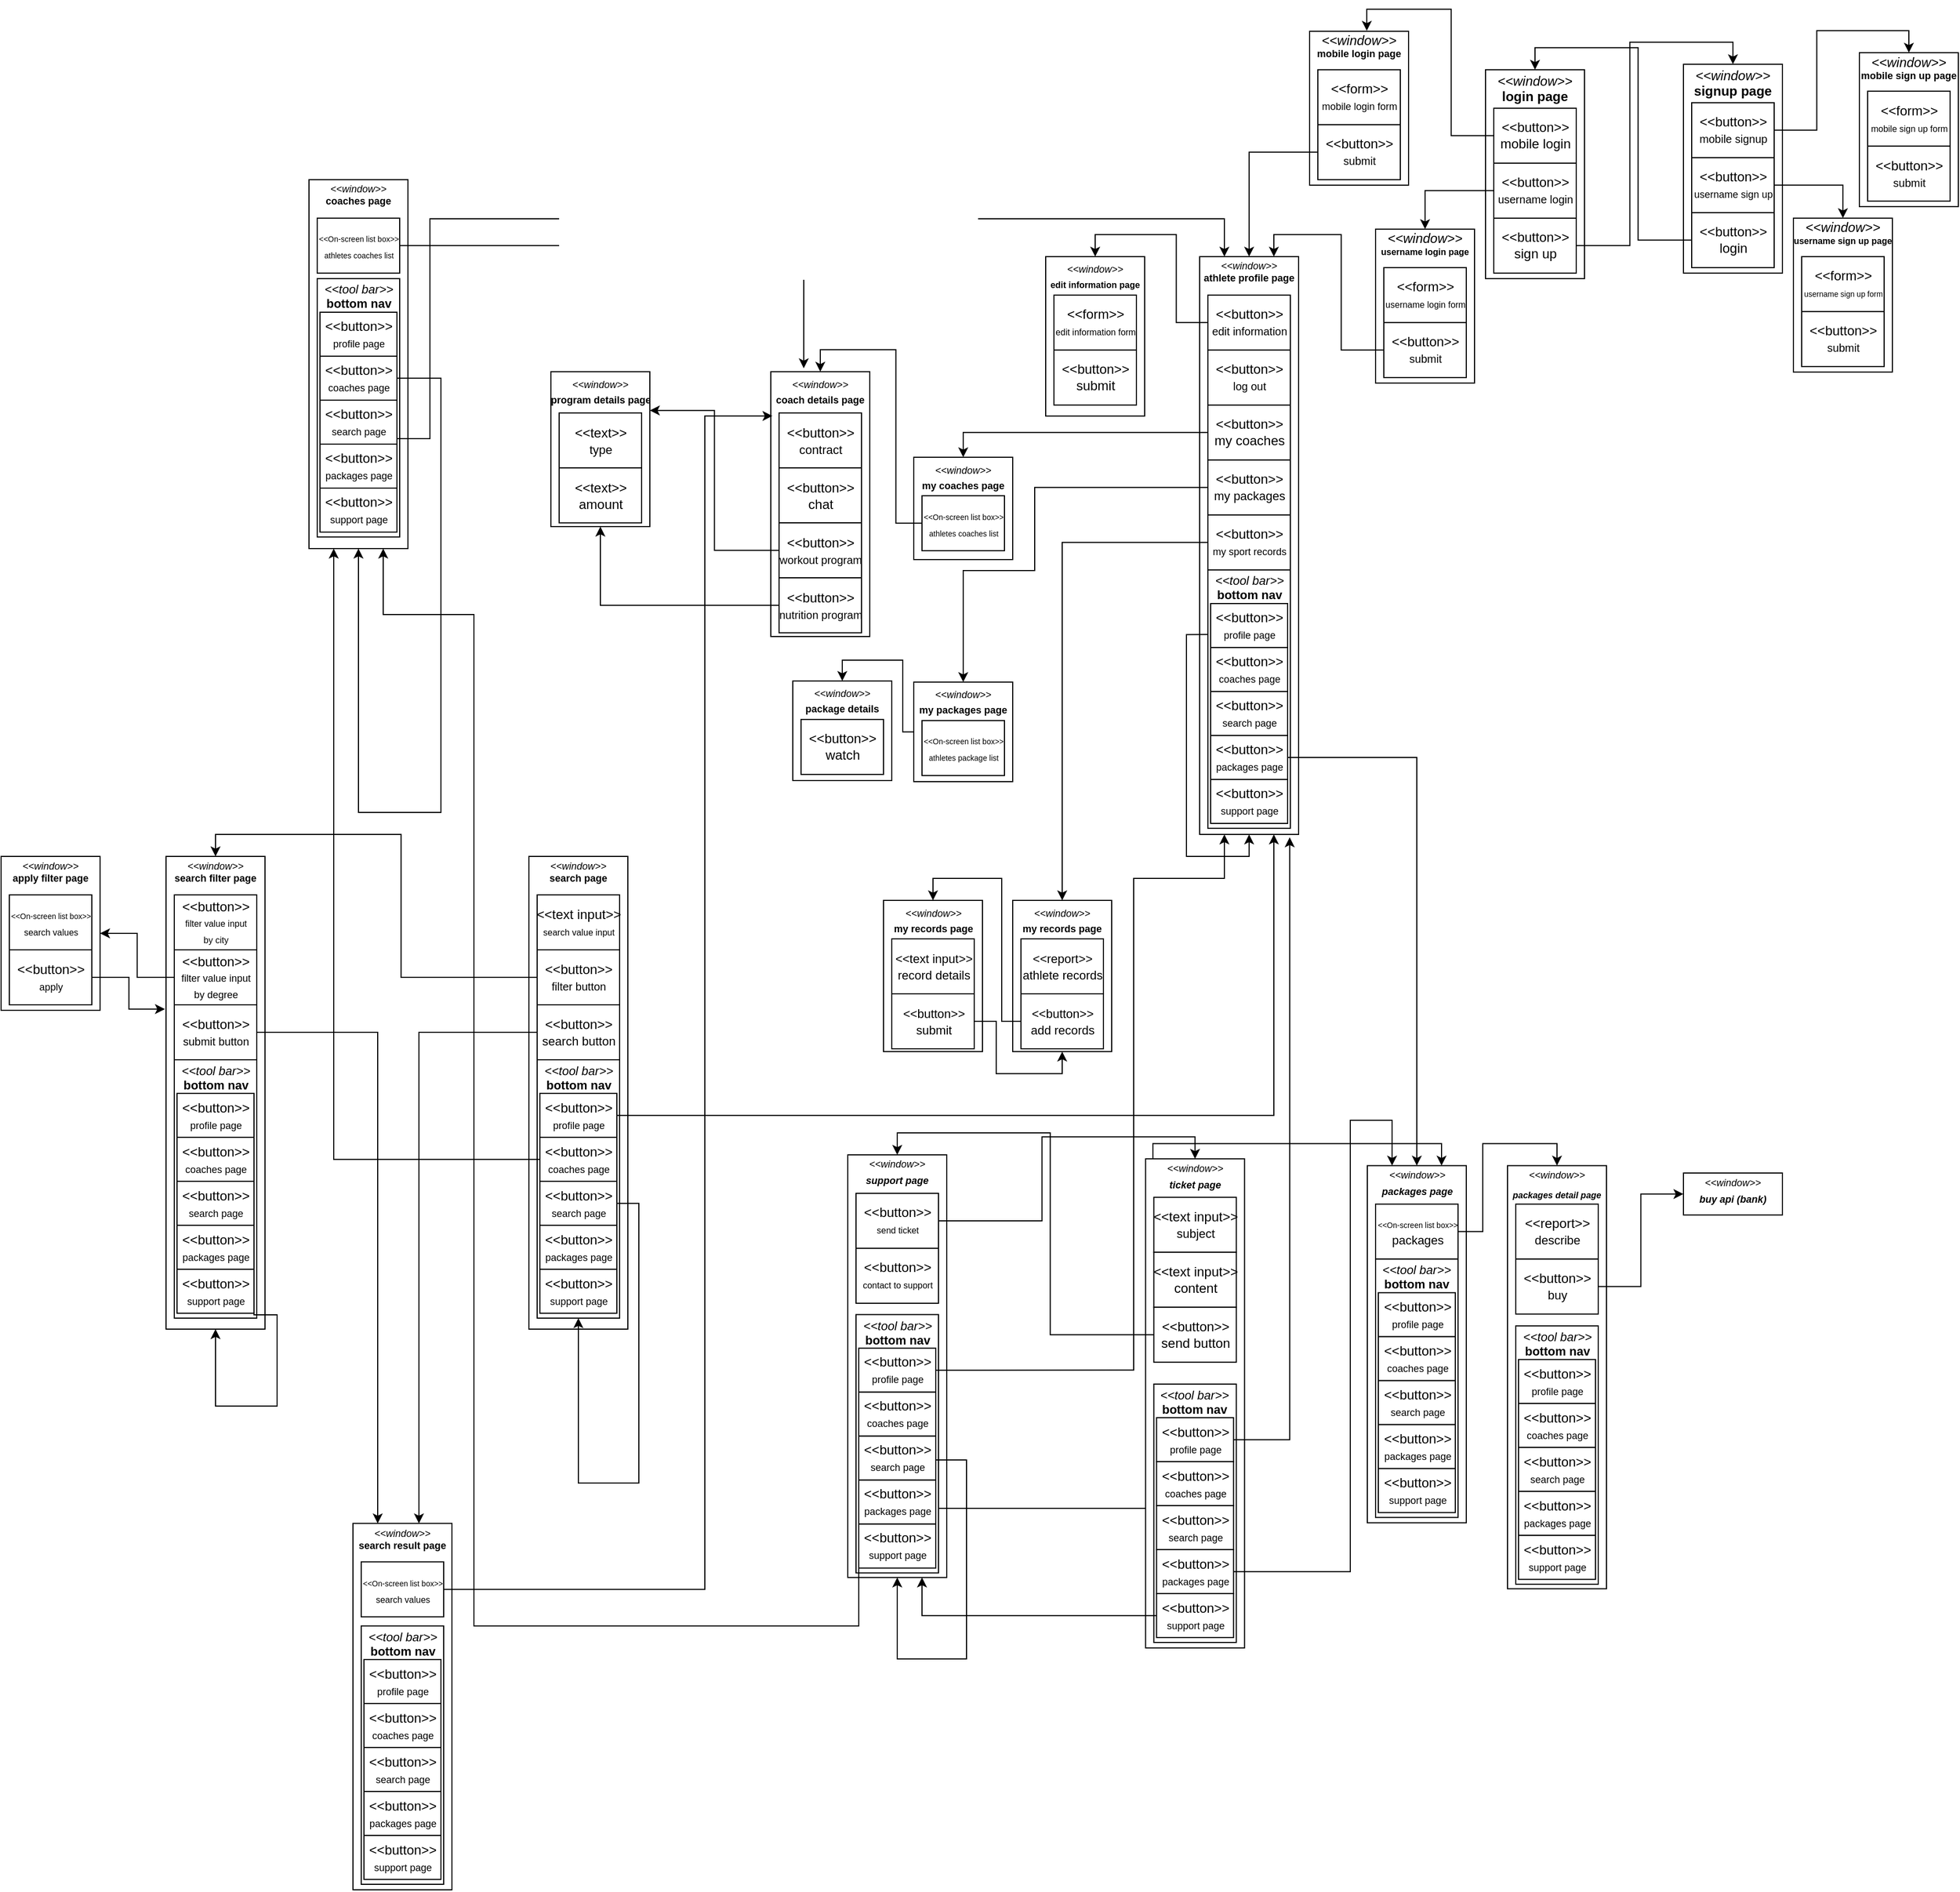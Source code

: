 <mxfile version="12.5.8" type="github">
  <diagram id="7LeLBl0ai5kvVD-uMPGW" name="Page-1">
    <mxGraphModel dx="2293" dy="1431" grid="1" gridSize="10" guides="1" tooltips="1" connect="1" arrows="1" fold="1" page="1" pageScale="1" pageWidth="850" pageHeight="1100" math="0" shadow="0">
      <root>
        <mxCell id="0"/>
        <mxCell id="1" parent="0"/>
        <mxCell id="mDkLuHnJ2YTeWd_56bgv-12" value="&lt;p style=&quot;margin: 0px ; margin-top: 4px ; text-align: center&quot;&gt;&lt;i&gt;&amp;lt;&amp;lt;window&amp;gt;&amp;gt;&lt;/i&gt;&lt;br&gt;&lt;b&gt;login page&lt;/b&gt;&lt;/p&gt;&lt;p style=&quot;margin: 0px ; margin-left: 4px&quot;&gt;&lt;br&gt;&lt;/p&gt;" style="verticalAlign=top;align=left;overflow=fill;fontSize=12;fontFamily=Helvetica;html=1;" parent="1" vertex="1">
          <mxGeometry x="410" y="-1035.57" width="90" height="190" as="geometry"/>
        </mxCell>
        <mxCell id="mDkLuHnJ2YTeWd_56bgv-33" style="edgeStyle=orthogonalEdgeStyle;rounded=0;orthogonalLoop=1;jettySize=auto;html=1;exitX=1;exitY=0.5;exitDx=0;exitDy=0;entryX=0.5;entryY=0;entryDx=0;entryDy=0;" parent="1" source="mDkLuHnJ2YTeWd_56bgv-13" target="mDkLuHnJ2YTeWd_56bgv-19" edge="1">
          <mxGeometry relative="1" as="geometry"/>
        </mxCell>
        <mxCell id="mDkLuHnJ2YTeWd_56bgv-13" value="&amp;lt;&amp;lt;button&amp;gt;&amp;gt;&lt;br&gt;sign up" style="html=1;" parent="1" vertex="1">
          <mxGeometry x="417.5" y="-900.57" width="75" height="50" as="geometry"/>
        </mxCell>
        <mxCell id="mDkLuHnJ2YTeWd_56bgv-58" style="edgeStyle=orthogonalEdgeStyle;rounded=0;orthogonalLoop=1;jettySize=auto;html=1;exitX=0;exitY=0.5;exitDx=0;exitDy=0;entryX=0.578;entryY=-0.003;entryDx=0;entryDy=0;entryPerimeter=0;" parent="1" source="mDkLuHnJ2YTeWd_56bgv-14" target="mDkLuHnJ2YTeWd_56bgv-49" edge="1">
          <mxGeometry relative="1" as="geometry"/>
        </mxCell>
        <mxCell id="mDkLuHnJ2YTeWd_56bgv-14" value="&amp;lt;&amp;lt;button&amp;gt;&amp;gt;&lt;br&gt;mobile login" style="html=1;" parent="1" vertex="1">
          <mxGeometry x="417.5" y="-1000.57" width="75" height="50" as="geometry"/>
        </mxCell>
        <mxCell id="mDkLuHnJ2YTeWd_56bgv-57" style="edgeStyle=orthogonalEdgeStyle;rounded=0;orthogonalLoop=1;jettySize=auto;html=1;entryX=0.5;entryY=0;entryDx=0;entryDy=0;" parent="1" source="mDkLuHnJ2YTeWd_56bgv-17" target="mDkLuHnJ2YTeWd_56bgv-54" edge="1">
          <mxGeometry relative="1" as="geometry"/>
        </mxCell>
        <mxCell id="mDkLuHnJ2YTeWd_56bgv-17" value="&amp;lt;&amp;lt;button&amp;gt;&amp;gt;&lt;br&gt;&lt;font style=&quot;font-size: 10px&quot;&gt;username login&lt;/font&gt;" style="html=1;" parent="1" vertex="1">
          <mxGeometry x="417.5" y="-950.57" width="75" height="50" as="geometry"/>
        </mxCell>
        <mxCell id="mDkLuHnJ2YTeWd_56bgv-19" value="&lt;p style=&quot;margin: 0px ; margin-top: 4px ; text-align: center&quot;&gt;&lt;i&gt;&amp;lt;&amp;lt;window&amp;gt;&amp;gt;&lt;/i&gt;&lt;br&gt;&lt;b&gt;signup page&lt;/b&gt;&lt;/p&gt;&lt;p style=&quot;margin: 0px ; margin-left: 4px&quot;&gt;&lt;br&gt;&lt;/p&gt;" style="verticalAlign=top;align=left;overflow=fill;fontSize=12;fontFamily=Helvetica;html=1;" parent="1" vertex="1">
          <mxGeometry x="590" y="-1040.57" width="90" height="190" as="geometry"/>
        </mxCell>
        <mxCell id="mDkLuHnJ2YTeWd_56bgv-34" style="edgeStyle=orthogonalEdgeStyle;rounded=0;orthogonalLoop=1;jettySize=auto;html=1;exitX=0;exitY=0.5;exitDx=0;exitDy=0;entryX=0.5;entryY=0;entryDx=0;entryDy=0;" parent="1" source="mDkLuHnJ2YTeWd_56bgv-20" target="mDkLuHnJ2YTeWd_56bgv-12" edge="1">
          <mxGeometry relative="1" as="geometry"/>
        </mxCell>
        <mxCell id="mDkLuHnJ2YTeWd_56bgv-20" value="&amp;lt;&amp;lt;button&amp;gt;&amp;gt;&lt;br&gt;login" style="html=1;" parent="1" vertex="1">
          <mxGeometry x="597.5" y="-905.57" width="75" height="50" as="geometry"/>
        </mxCell>
        <mxCell id="mDkLuHnJ2YTeWd_56bgv-32" style="edgeStyle=orthogonalEdgeStyle;rounded=0;orthogonalLoop=1;jettySize=auto;html=1;exitX=1;exitY=0.5;exitDx=0;exitDy=0;entryX=0.5;entryY=0;entryDx=0;entryDy=0;" parent="1" source="mDkLuHnJ2YTeWd_56bgv-21" target="mDkLuHnJ2YTeWd_56bgv-26" edge="1">
          <mxGeometry relative="1" as="geometry"/>
        </mxCell>
        <mxCell id="mDkLuHnJ2YTeWd_56bgv-21" value="&amp;lt;&amp;lt;button&amp;gt;&amp;gt;&lt;br&gt;&lt;font style=&quot;font-size: 10px&quot;&gt;mobile signup&lt;/font&gt;" style="html=1;" parent="1" vertex="1">
          <mxGeometry x="597.5" y="-1005.57" width="75" height="50" as="geometry"/>
        </mxCell>
        <mxCell id="mDkLuHnJ2YTeWd_56bgv-40" style="edgeStyle=orthogonalEdgeStyle;rounded=0;orthogonalLoop=1;jettySize=auto;html=1;exitX=1;exitY=0.5;exitDx=0;exitDy=0;entryX=0.5;entryY=0;entryDx=0;entryDy=0;" parent="1" source="mDkLuHnJ2YTeWd_56bgv-22" target="mDkLuHnJ2YTeWd_56bgv-36" edge="1">
          <mxGeometry relative="1" as="geometry"/>
        </mxCell>
        <mxCell id="mDkLuHnJ2YTeWd_56bgv-22" value="&amp;lt;&amp;lt;button&amp;gt;&amp;gt;&lt;br&gt;&lt;font style=&quot;font-size: 9px&quot;&gt;username sign up&lt;/font&gt;" style="html=1;" parent="1" vertex="1">
          <mxGeometry x="597.5" y="-955.57" width="75" height="50" as="geometry"/>
        </mxCell>
        <mxCell id="mDkLuHnJ2YTeWd_56bgv-26" value="&lt;p style=&quot;margin: 4px 0px 0px ; text-align: center ; line-height: 90%&quot;&gt;&lt;i&gt;&amp;lt;&amp;lt;window&amp;gt;&amp;gt;&lt;/i&gt;&lt;br&gt;&lt;b&gt;&lt;font style=&quot;font-size: 9px&quot;&gt;mobile sign up page&lt;/font&gt;&lt;/b&gt;&lt;/p&gt;&lt;p style=&quot;margin: 0px ; margin-left: 4px&quot;&gt;&lt;br&gt;&lt;/p&gt;" style="verticalAlign=top;align=left;overflow=fill;fontSize=12;fontFamily=Helvetica;html=1;" parent="1" vertex="1">
          <mxGeometry x="750" y="-1051.07" width="90" height="140" as="geometry"/>
        </mxCell>
        <mxCell id="mDkLuHnJ2YTeWd_56bgv-28" value="&lt;font style=&quot;font-size: 12px&quot;&gt;&amp;lt;&amp;lt;form&amp;gt;&amp;gt;&lt;/font&gt;&lt;br&gt;&lt;font style=&quot;font-size: 8px&quot;&gt;mobile sign up form&lt;/font&gt;" style="html=1;" parent="1" vertex="1">
          <mxGeometry x="757.5" y="-1016.07" width="75" height="50" as="geometry"/>
        </mxCell>
        <mxCell id="mDkLuHnJ2YTeWd_56bgv-29" value="&amp;lt;&amp;lt;button&amp;gt;&amp;gt;&lt;br&gt;&lt;font style=&quot;font-size: 10px&quot;&gt;submit&lt;/font&gt;" style="html=1;" parent="1" vertex="1">
          <mxGeometry x="757.5" y="-966.07" width="75" height="50" as="geometry"/>
        </mxCell>
        <mxCell id="mDkLuHnJ2YTeWd_56bgv-36" value="&lt;p style=&quot;margin: 4px 0px 0px ; text-align: center ; line-height: 90%&quot;&gt;&lt;i&gt;&amp;lt;&amp;lt;window&amp;gt;&amp;gt;&lt;/i&gt;&lt;br&gt;&lt;b&gt;&lt;font style=&quot;font-size: 8px&quot;&gt;username sign up page&lt;/font&gt;&lt;/b&gt;&lt;/p&gt;&lt;p style=&quot;margin: 0px ; margin-left: 4px&quot;&gt;&lt;br&gt;&lt;/p&gt;" style="verticalAlign=top;align=left;overflow=fill;fontSize=12;fontFamily=Helvetica;html=1;" parent="1" vertex="1">
          <mxGeometry x="690" y="-900.57" width="90" height="140" as="geometry"/>
        </mxCell>
        <mxCell id="mDkLuHnJ2YTeWd_56bgv-37" value="&lt;font style=&quot;font-size: 12px&quot;&gt;&amp;lt;&amp;lt;form&amp;gt;&amp;gt;&lt;/font&gt;&lt;br&gt;&lt;font style=&quot;font-size: 7px&quot;&gt;username sign up form&lt;/font&gt;" style="html=1;" parent="1" vertex="1">
          <mxGeometry x="697.5" y="-865.57" width="75" height="50" as="geometry"/>
        </mxCell>
        <mxCell id="mDkLuHnJ2YTeWd_56bgv-38" value="&amp;lt;&amp;lt;button&amp;gt;&amp;gt;&lt;br&gt;&lt;font style=&quot;font-size: 10px&quot;&gt;submit&lt;/font&gt;" style="html=1;" parent="1" vertex="1">
          <mxGeometry x="697.5" y="-815.57" width="75" height="50" as="geometry"/>
        </mxCell>
        <mxCell id="mDkLuHnJ2YTeWd_56bgv-42" value="&lt;p style=&quot;margin: 4px 0px 0px ; text-align: center ; font-size: 9px&quot;&gt;&lt;i&gt;&amp;lt;&amp;lt;window&amp;gt;&amp;gt;&lt;/i&gt;&lt;br&gt;&lt;b&gt;&lt;font style=&quot;font-size: 9px&quot;&gt;athlete profile page&lt;/font&gt;&lt;/b&gt;&lt;/p&gt;&lt;p style=&quot;margin: 0px 0px 0px 4px ; font-size: 9px&quot;&gt;&lt;br&gt;&lt;/p&gt;" style="verticalAlign=top;align=left;overflow=fill;fontSize=12;fontFamily=Helvetica;html=1;" parent="1" vertex="1">
          <mxGeometry x="150" y="-865.57" width="90" height="525.57" as="geometry"/>
        </mxCell>
        <mxCell id="mDkLuHnJ2YTeWd_56bgv-75" style="edgeStyle=orthogonalEdgeStyle;rounded=0;orthogonalLoop=1;jettySize=auto;html=1;exitX=0;exitY=0.5;exitDx=0;exitDy=0;entryX=0.5;entryY=0;entryDx=0;entryDy=0;" parent="1" source="mDkLuHnJ2YTeWd_56bgv-43" target="mDkLuHnJ2YTeWd_56bgv-72" edge="1">
          <mxGeometry relative="1" as="geometry"/>
        </mxCell>
        <mxCell id="mDkLuHnJ2YTeWd_56bgv-43" value="&amp;lt;&amp;lt;button&amp;gt;&amp;gt;&lt;br&gt;my coaches" style="html=1;" parent="1" vertex="1">
          <mxGeometry x="157.5" y="-730.57" width="75" height="50" as="geometry"/>
        </mxCell>
        <mxCell id="mDkLuHnJ2YTeWd_56bgv-71" style="edgeStyle=orthogonalEdgeStyle;rounded=0;orthogonalLoop=1;jettySize=auto;html=1;exitX=0;exitY=0.5;exitDx=0;exitDy=0;entryX=0.5;entryY=0;entryDx=0;entryDy=0;" parent="1" source="mDkLuHnJ2YTeWd_56bgv-44" target="mDkLuHnJ2YTeWd_56bgv-63" edge="1">
          <mxGeometry relative="1" as="geometry"/>
        </mxCell>
        <mxCell id="mDkLuHnJ2YTeWd_56bgv-44" value="&amp;lt;&amp;lt;button&amp;gt;&amp;gt;&lt;br&gt;&lt;font style=&quot;font-size: 10px&quot;&gt;edit information&lt;/font&gt;" style="html=1;" parent="1" vertex="1">
          <mxGeometry x="157.5" y="-830.57" width="75" height="50" as="geometry"/>
        </mxCell>
        <mxCell id="mDkLuHnJ2YTeWd_56bgv-45" value="&amp;lt;&amp;lt;button&amp;gt;&amp;gt;&lt;br&gt;&lt;font style=&quot;font-size: 10px&quot;&gt;log out&lt;/font&gt;" style="html=1;" parent="1" vertex="1">
          <mxGeometry x="157.5" y="-780.57" width="75" height="50" as="geometry"/>
        </mxCell>
        <mxCell id="mDkLuHnJ2YTeWd_56bgv-87" style="edgeStyle=orthogonalEdgeStyle;rounded=0;orthogonalLoop=1;jettySize=auto;html=1;exitX=0;exitY=0.5;exitDx=0;exitDy=0;entryX=0.5;entryY=0;entryDx=0;entryDy=0;" parent="1" source="mDkLuHnJ2YTeWd_56bgv-46" target="mDkLuHnJ2YTeWd_56bgv-88" edge="1">
          <mxGeometry relative="1" as="geometry">
            <mxPoint x="70" y="-630" as="targetPoint"/>
            <Array as="points">
              <mxPoint y="-656"/>
              <mxPoint y="-580"/>
              <mxPoint x="-65" y="-580"/>
            </Array>
          </mxGeometry>
        </mxCell>
        <mxCell id="mDkLuHnJ2YTeWd_56bgv-46" value="&amp;lt;&amp;lt;button&amp;gt;&amp;gt;&lt;br&gt;&lt;font style=&quot;font-size: 11px&quot;&gt;my packages&lt;/font&gt;" style="html=1;" parent="1" vertex="1">
          <mxGeometry x="157.5" y="-680.57" width="75" height="50" as="geometry"/>
        </mxCell>
        <mxCell id="mDkLuHnJ2YTeWd_56bgv-107" style="edgeStyle=orthogonalEdgeStyle;rounded=0;orthogonalLoop=1;jettySize=auto;html=1;exitX=0;exitY=0.5;exitDx=0;exitDy=0;entryX=0.5;entryY=0;entryDx=0;entryDy=0;" parent="1" source="mDkLuHnJ2YTeWd_56bgv-47" target="mDkLuHnJ2YTeWd_56bgv-101" edge="1">
          <mxGeometry relative="1" as="geometry"/>
        </mxCell>
        <mxCell id="mDkLuHnJ2YTeWd_56bgv-47" value="&amp;lt;&amp;lt;button&amp;gt;&amp;gt;&lt;br&gt;&lt;font style=&quot;font-size: 9px&quot;&gt;my sport records&lt;/font&gt;" style="html=1;" parent="1" vertex="1">
          <mxGeometry x="157.5" y="-630.57" width="75" height="50" as="geometry"/>
        </mxCell>
        <mxCell id="mDkLuHnJ2YTeWd_56bgv-49" value="&lt;p style=&quot;margin: 4px 0px 0px ; text-align: center ; line-height: 90%&quot;&gt;&lt;i&gt;&amp;lt;&amp;lt;window&amp;gt;&amp;gt;&lt;/i&gt;&lt;br&gt;&lt;b&gt;&lt;font style=&quot;font-size: 9px&quot;&gt;mobile login page&lt;/font&gt;&lt;/b&gt;&lt;/p&gt;&lt;p style=&quot;margin: 0px ; margin-left: 4px&quot;&gt;&lt;br&gt;&lt;/p&gt;" style="verticalAlign=top;align=left;overflow=fill;fontSize=12;fontFamily=Helvetica;html=1;" parent="1" vertex="1">
          <mxGeometry x="250" y="-1070.57" width="90" height="140" as="geometry"/>
        </mxCell>
        <mxCell id="mDkLuHnJ2YTeWd_56bgv-50" value="&lt;font style=&quot;font-size: 12px&quot;&gt;&amp;lt;&amp;lt;form&amp;gt;&amp;gt;&lt;/font&gt;&lt;br&gt;&lt;font style=&quot;font-size: 9px&quot;&gt;mobile login form&lt;/font&gt;" style="html=1;" parent="1" vertex="1">
          <mxGeometry x="257.5" y="-1035.57" width="75" height="50" as="geometry"/>
        </mxCell>
        <mxCell id="mDkLuHnJ2YTeWd_56bgv-60" style="edgeStyle=orthogonalEdgeStyle;rounded=0;orthogonalLoop=1;jettySize=auto;html=1;exitX=0;exitY=0.5;exitDx=0;exitDy=0;entryX=0.5;entryY=0;entryDx=0;entryDy=0;" parent="1" source="mDkLuHnJ2YTeWd_56bgv-51" target="mDkLuHnJ2YTeWd_56bgv-42" edge="1">
          <mxGeometry relative="1" as="geometry"/>
        </mxCell>
        <mxCell id="mDkLuHnJ2YTeWd_56bgv-51" value="&amp;lt;&amp;lt;button&amp;gt;&amp;gt;&lt;br&gt;&lt;font style=&quot;font-size: 10px&quot;&gt;submit&lt;/font&gt;" style="html=1;" parent="1" vertex="1">
          <mxGeometry x="257.5" y="-985.57" width="75" height="50" as="geometry"/>
        </mxCell>
        <mxCell id="mDkLuHnJ2YTeWd_56bgv-54" value="&lt;p style=&quot;margin: 4px 0px 0px ; text-align: center ; line-height: 90%&quot;&gt;&lt;i&gt;&amp;lt;&amp;lt;window&amp;gt;&amp;gt;&lt;/i&gt;&lt;br&gt;&lt;b&gt;&lt;font style=&quot;font-size: 8px&quot;&gt;username login page&lt;/font&gt;&lt;/b&gt;&lt;/p&gt;&lt;p style=&quot;margin: 0px ; margin-left: 4px&quot;&gt;&lt;br&gt;&lt;/p&gt;" style="verticalAlign=top;align=left;overflow=fill;fontSize=12;fontFamily=Helvetica;html=1;" parent="1" vertex="1">
          <mxGeometry x="310" y="-890.57" width="90" height="140" as="geometry"/>
        </mxCell>
        <mxCell id="mDkLuHnJ2YTeWd_56bgv-55" value="&lt;font style=&quot;font-size: 12px&quot;&gt;&amp;lt;&amp;lt;form&amp;gt;&amp;gt;&lt;/font&gt;&lt;br&gt;&lt;font style=&quot;font-size: 8px&quot;&gt;username login form&lt;/font&gt;" style="html=1;" parent="1" vertex="1">
          <mxGeometry x="317.5" y="-855.57" width="75" height="50" as="geometry"/>
        </mxCell>
        <mxCell id="mDkLuHnJ2YTeWd_56bgv-61" style="edgeStyle=orthogonalEdgeStyle;rounded=0;orthogonalLoop=1;jettySize=auto;html=1;exitX=0;exitY=0.5;exitDx=0;exitDy=0;entryX=0.75;entryY=0;entryDx=0;entryDy=0;" parent="1" source="mDkLuHnJ2YTeWd_56bgv-56" target="mDkLuHnJ2YTeWd_56bgv-42" edge="1">
          <mxGeometry relative="1" as="geometry"/>
        </mxCell>
        <mxCell id="mDkLuHnJ2YTeWd_56bgv-56" value="&amp;lt;&amp;lt;button&amp;gt;&amp;gt;&lt;br&gt;&lt;font style=&quot;font-size: 10px&quot;&gt;submit&lt;/font&gt;" style="html=1;" parent="1" vertex="1">
          <mxGeometry x="317.5" y="-805.57" width="75" height="50" as="geometry"/>
        </mxCell>
        <mxCell id="mDkLuHnJ2YTeWd_56bgv-63" value="&lt;p style=&quot;margin: 4px 0px 0px ; text-align: center&quot;&gt;&lt;i style=&quot;font-size: 9px&quot;&gt;&amp;lt;&amp;lt;window&amp;gt;&amp;gt;&lt;/i&gt;&lt;br&gt;&lt;b&gt;&lt;font style=&quot;font-size: 8px&quot;&gt;edit information page&lt;/font&gt;&lt;/b&gt;&lt;/p&gt;&lt;p style=&quot;margin: 0px 0px 0px 4px ; font-size: 9px&quot;&gt;&lt;br&gt;&lt;/p&gt;" style="verticalAlign=top;align=left;overflow=fill;fontSize=12;fontFamily=Helvetica;html=1;" parent="1" vertex="1">
          <mxGeometry x="10" y="-865.57" width="90" height="145" as="geometry"/>
        </mxCell>
        <mxCell id="mDkLuHnJ2YTeWd_56bgv-65" value="&amp;lt;&amp;lt;form&amp;gt;&amp;gt;&lt;br&gt;&lt;font style=&quot;font-size: 8px&quot;&gt;edit information form&lt;/font&gt;" style="html=1;" parent="1" vertex="1">
          <mxGeometry x="17.5" y="-830.57" width="75" height="50" as="geometry"/>
        </mxCell>
        <mxCell id="mDkLuHnJ2YTeWd_56bgv-66" value="&amp;lt;&amp;lt;button&amp;gt;&amp;gt;&lt;br&gt;&lt;font style=&quot;font-size: 12px&quot;&gt;submit&lt;/font&gt;" style="html=1;" parent="1" vertex="1">
          <mxGeometry x="17.5" y="-780.57" width="75" height="50" as="geometry"/>
        </mxCell>
        <mxCell id="mDkLuHnJ2YTeWd_56bgv-72" value="&lt;p style=&quot;margin: 4px 0px 0px ; text-align: center&quot;&gt;&lt;i style=&quot;font-size: 9px&quot;&gt;&amp;lt;&amp;lt;window&amp;gt;&amp;gt;&lt;/i&gt;&lt;br&gt;&lt;b&gt;&lt;font style=&quot;font-size: 9px&quot;&gt;my coaches page&lt;/font&gt;&lt;/b&gt;&lt;/p&gt;&lt;p style=&quot;margin: 0px 0px 0px 4px ; font-size: 9px&quot;&gt;&lt;br&gt;&lt;/p&gt;" style="verticalAlign=top;align=left;overflow=fill;fontSize=12;fontFamily=Helvetica;html=1;" parent="1" vertex="1">
          <mxGeometry x="-110" y="-683.07" width="90" height="93.07" as="geometry"/>
        </mxCell>
        <mxCell id="mDkLuHnJ2YTeWd_56bgv-91" style="edgeStyle=orthogonalEdgeStyle;rounded=0;orthogonalLoop=1;jettySize=auto;html=1;exitX=0;exitY=0.5;exitDx=0;exitDy=0;entryX=0.5;entryY=0;entryDx=0;entryDy=0;" parent="1" source="mDkLuHnJ2YTeWd_56bgv-73" target="mDkLuHnJ2YTeWd_56bgv-80" edge="1">
          <mxGeometry relative="1" as="geometry"/>
        </mxCell>
        <mxCell id="mDkLuHnJ2YTeWd_56bgv-73" value="&lt;font style=&quot;font-size: 7px&quot;&gt;&amp;lt;&amp;lt;On-screen list box&amp;gt;&amp;gt;&lt;/font&gt;&lt;br&gt;&lt;font style=&quot;font-size: 7px&quot;&gt;athletes coaches list&lt;/font&gt;" style="html=1;" parent="1" vertex="1">
          <mxGeometry x="-102.5" y="-648.07" width="75" height="50" as="geometry"/>
        </mxCell>
        <mxCell id="mDkLuHnJ2YTeWd_56bgv-80" value="&lt;p style=&quot;margin: 4px 0px 0px ; text-align: center&quot;&gt;&lt;i style=&quot;font-size: 9px&quot;&gt;&amp;lt;&amp;lt;window&amp;gt;&amp;gt;&lt;/i&gt;&lt;br&gt;&lt;font size=&quot;1&quot;&gt;&lt;b style=&quot;font-size: 9px&quot;&gt;coach details page&lt;/b&gt;&lt;/font&gt;&lt;/p&gt;&lt;p style=&quot;margin: 0px 0px 0px 4px ; font-size: 9px&quot;&gt;&lt;br&gt;&lt;/p&gt;" style="verticalAlign=top;align=left;overflow=fill;fontSize=12;fontFamily=Helvetica;html=1;" parent="1" vertex="1">
          <mxGeometry x="-240" y="-760.86" width="90" height="240.86" as="geometry"/>
        </mxCell>
        <mxCell id="mDkLuHnJ2YTeWd_56bgv-81" value="&lt;font style=&quot;font-size: 12px&quot;&gt;&amp;lt;&amp;lt;button&amp;gt;&amp;gt;&lt;/font&gt;&lt;br&gt;&lt;font style=&quot;font-size: 11px&quot;&gt;contract&lt;/font&gt;" style="html=1;" parent="1" vertex="1">
          <mxGeometry x="-232.5" y="-723.36" width="75" height="50" as="geometry"/>
        </mxCell>
        <mxCell id="mDkLuHnJ2YTeWd_56bgv-82" value="&amp;lt;&amp;lt;button&amp;gt;&amp;gt;&lt;br&gt;&lt;font style=&quot;font-size: 12px&quot;&gt;chat&lt;/font&gt;" style="html=1;" parent="1" vertex="1">
          <mxGeometry x="-232.5" y="-673.36" width="75" height="50" as="geometry"/>
        </mxCell>
        <mxCell id="mDkLuHnJ2YTeWd_56bgv-99" style="edgeStyle=orthogonalEdgeStyle;rounded=0;orthogonalLoop=1;jettySize=auto;html=1;exitX=0;exitY=0.5;exitDx=0;exitDy=0;entryX=0.5;entryY=0;entryDx=0;entryDy=0;" parent="1" source="mDkLuHnJ2YTeWd_56bgv-88" target="mDkLuHnJ2YTeWd_56bgv-96" edge="1">
          <mxGeometry relative="1" as="geometry">
            <Array as="points">
              <mxPoint x="-120" y="-433.57"/>
              <mxPoint x="-120" y="-498.57"/>
              <mxPoint x="-175" y="-498.57"/>
            </Array>
          </mxGeometry>
        </mxCell>
        <mxCell id="mDkLuHnJ2YTeWd_56bgv-88" value="&lt;p style=&quot;margin: 4px 0px 0px ; text-align: center&quot;&gt;&lt;i style=&quot;font-size: 9px&quot;&gt;&amp;lt;&amp;lt;window&amp;gt;&amp;gt;&lt;/i&gt;&lt;br&gt;&lt;b&gt;&lt;font style=&quot;font-size: 9px&quot;&gt;my packages page&lt;/font&gt;&lt;/b&gt;&lt;/p&gt;&lt;p style=&quot;margin: 0px 0px 0px 4px ; font-size: 9px&quot;&gt;&lt;br&gt;&lt;/p&gt;" style="verticalAlign=top;align=left;overflow=fill;fontSize=12;fontFamily=Helvetica;html=1;" parent="1" vertex="1">
          <mxGeometry x="-110" y="-478.57" width="90" height="90.57" as="geometry"/>
        </mxCell>
        <mxCell id="mDkLuHnJ2YTeWd_56bgv-89" value="&lt;span style=&quot;font-size: 7px&quot;&gt;&amp;lt;&amp;lt;On-screen list box&amp;gt;&amp;gt;&lt;/span&gt;&lt;br&gt;&lt;font style=&quot;font-size: 7px&quot;&gt;athletes package list&lt;/font&gt;" style="html=1;" parent="1" vertex="1">
          <mxGeometry x="-102.5" y="-443.57" width="75" height="50" as="geometry"/>
        </mxCell>
        <mxCell id="mDkLuHnJ2YTeWd_56bgv-96" value="&lt;p style=&quot;margin: 4px 0px 0px ; text-align: center&quot;&gt;&lt;i style=&quot;font-size: 9px&quot;&gt;&amp;lt;&amp;lt;window&amp;gt;&amp;gt;&lt;/i&gt;&lt;br&gt;&lt;b&gt;&lt;font style=&quot;font-size: 9px&quot;&gt;package details&lt;/font&gt;&lt;/b&gt;&lt;/p&gt;&lt;p style=&quot;margin: 0px 0px 0px 4px ; font-size: 9px&quot;&gt;&lt;br&gt;&lt;/p&gt;" style="verticalAlign=top;align=left;overflow=fill;fontSize=12;fontFamily=Helvetica;html=1;" parent="1" vertex="1">
          <mxGeometry x="-220" y="-479.57" width="90" height="90.57" as="geometry"/>
        </mxCell>
        <mxCell id="mDkLuHnJ2YTeWd_56bgv-97" value="&lt;font style=&quot;font-size: 12px&quot;&gt;&amp;lt;&amp;lt;button&amp;gt;&amp;gt;&lt;/font&gt;&lt;br&gt;&lt;font style=&quot;font-size: 12px&quot;&gt;watch&lt;/font&gt;" style="html=1;" parent="1" vertex="1">
          <mxGeometry x="-212.5" y="-444.57" width="75" height="50" as="geometry"/>
        </mxCell>
        <mxCell id="mDkLuHnJ2YTeWd_56bgv-100" style="edgeStyle=orthogonalEdgeStyle;rounded=0;orthogonalLoop=1;jettySize=auto;html=1;exitX=0.5;exitY=1;exitDx=0;exitDy=0;" parent="1" source="mDkLuHnJ2YTeWd_56bgv-101" target="mDkLuHnJ2YTeWd_56bgv-101" edge="1">
          <mxGeometry relative="1" as="geometry"/>
        </mxCell>
        <mxCell id="mDkLuHnJ2YTeWd_56bgv-101" value="&lt;p style=&quot;margin: 4px 0px 0px ; text-align: center&quot;&gt;&lt;i style=&quot;font-size: 9px&quot;&gt;&amp;lt;&amp;lt;window&amp;gt;&amp;gt;&lt;/i&gt;&lt;br&gt;&lt;b&gt;&lt;font style=&quot;font-size: 9px&quot;&gt;my records page&lt;/font&gt;&lt;/b&gt;&lt;/p&gt;&lt;p style=&quot;margin: 0px 0px 0px 4px ; font-size: 9px&quot;&gt;&lt;br&gt;&lt;/p&gt;" style="verticalAlign=top;align=left;overflow=fill;fontSize=12;fontFamily=Helvetica;html=1;" parent="1" vertex="1">
          <mxGeometry x="-20" y="-280" width="90" height="137.57" as="geometry"/>
        </mxCell>
        <mxCell id="mDkLuHnJ2YTeWd_56bgv-102" value="&lt;font style=&quot;font-size: 11px&quot;&gt;&amp;lt;&amp;lt;report&amp;gt;&amp;gt;&lt;br&gt;&lt;font style=&quot;font-size: 11px&quot;&gt;athlete records&lt;/font&gt;&lt;/font&gt;" style="html=1;" parent="1" vertex="1">
          <mxGeometry x="-12.5" y="-245" width="75" height="50" as="geometry"/>
        </mxCell>
        <mxCell id="mDkLuHnJ2YTeWd_56bgv-113" style="edgeStyle=orthogonalEdgeStyle;rounded=0;orthogonalLoop=1;jettySize=auto;html=1;entryX=0.5;entryY=0;entryDx=0;entryDy=0;" parent="1" source="mDkLuHnJ2YTeWd_56bgv-104" target="mDkLuHnJ2YTeWd_56bgv-110" edge="1">
          <mxGeometry relative="1" as="geometry">
            <Array as="points">
              <mxPoint x="-30" y="-170"/>
              <mxPoint x="-30" y="-300"/>
              <mxPoint x="-92" y="-300"/>
            </Array>
          </mxGeometry>
        </mxCell>
        <mxCell id="mDkLuHnJ2YTeWd_56bgv-104" value="&lt;font style=&quot;font-size: 11px&quot;&gt;&amp;lt;&amp;lt;button&amp;gt;&amp;gt;&lt;br&gt;&lt;font style=&quot;font-size: 11px&quot;&gt;add records&lt;/font&gt;&lt;/font&gt;" style="html=1;" parent="1" vertex="1">
          <mxGeometry x="-12.5" y="-195" width="75" height="50" as="geometry"/>
        </mxCell>
        <mxCell id="mDkLuHnJ2YTeWd_56bgv-105" style="edgeStyle=orthogonalEdgeStyle;rounded=0;orthogonalLoop=1;jettySize=auto;html=1;exitX=0.5;exitY=1;exitDx=0;exitDy=0;" parent="1" source="mDkLuHnJ2YTeWd_56bgv-101" target="mDkLuHnJ2YTeWd_56bgv-101" edge="1">
          <mxGeometry relative="1" as="geometry"/>
        </mxCell>
        <mxCell id="mDkLuHnJ2YTeWd_56bgv-110" value="&lt;p style=&quot;margin: 4px 0px 0px ; text-align: center&quot;&gt;&lt;i style=&quot;font-size: 9px&quot;&gt;&amp;lt;&amp;lt;window&amp;gt;&amp;gt;&lt;/i&gt;&lt;br&gt;&lt;b&gt;&lt;font style=&quot;font-size: 9px&quot;&gt;my records page&lt;/font&gt;&lt;/b&gt;&lt;/p&gt;&lt;p style=&quot;margin: 0px 0px 0px 4px ; font-size: 9px&quot;&gt;&lt;br&gt;&lt;/p&gt;" style="verticalAlign=top;align=left;overflow=fill;fontSize=12;fontFamily=Helvetica;html=1;" parent="1" vertex="1">
          <mxGeometry x="-137.5" y="-280" width="90" height="137.57" as="geometry"/>
        </mxCell>
        <mxCell id="mDkLuHnJ2YTeWd_56bgv-111" value="&lt;font style=&quot;font-size: 11px&quot;&gt;&amp;lt;&amp;lt;text input&amp;gt;&amp;gt;&lt;br&gt;record details&lt;br&gt;&lt;/font&gt;" style="html=1;" parent="1" vertex="1">
          <mxGeometry x="-130" y="-245" width="75" height="50" as="geometry"/>
        </mxCell>
        <mxCell id="mDkLuHnJ2YTeWd_56bgv-115" style="edgeStyle=orthogonalEdgeStyle;rounded=0;orthogonalLoop=1;jettySize=auto;html=1;exitX=1;exitY=0.5;exitDx=0;exitDy=0;entryX=0.5;entryY=1;entryDx=0;entryDy=0;" parent="1" source="mDkLuHnJ2YTeWd_56bgv-112" target="mDkLuHnJ2YTeWd_56bgv-101" edge="1">
          <mxGeometry relative="1" as="geometry"/>
        </mxCell>
        <mxCell id="mDkLuHnJ2YTeWd_56bgv-112" value="&lt;font style=&quot;font-size: 11px&quot;&gt;&amp;lt;&amp;lt;button&amp;gt;&amp;gt;&lt;br&gt;submit&lt;br&gt;&lt;/font&gt;" style="html=1;" parent="1" vertex="1">
          <mxGeometry x="-130" y="-195" width="75" height="50" as="geometry"/>
        </mxCell>
        <mxCell id="mDkLuHnJ2YTeWd_56bgv-133" style="edgeStyle=orthogonalEdgeStyle;rounded=0;orthogonalLoop=1;jettySize=auto;html=1;exitX=0;exitY=0.25;exitDx=0;exitDy=0;entryX=0.5;entryY=1;entryDx=0;entryDy=0;" parent="1" source="mDkLuHnJ2YTeWd_56bgv-118" target="mDkLuHnJ2YTeWd_56bgv-42" edge="1">
          <mxGeometry relative="1" as="geometry">
            <Array as="points">
              <mxPoint x="138" y="-522"/>
              <mxPoint x="138" y="-320"/>
              <mxPoint x="195" y="-320"/>
            </Array>
          </mxGeometry>
        </mxCell>
        <mxCell id="mDkLuHnJ2YTeWd_56bgv-118" value="&lt;p style=&quot;margin: 4px 0px 0px ; text-align: center ; font-size: 11px&quot;&gt;&lt;font style=&quot;font-size: 11px&quot;&gt;&lt;i&gt;&amp;lt;&amp;lt;tool bar&amp;gt;&amp;gt;&lt;/i&gt;&lt;br&gt;&lt;b&gt;bottom nav&lt;/b&gt;&lt;/font&gt;&lt;/p&gt;&lt;p style=&quot;margin: 0px 0px 0px 4px ; font-size: 11px&quot;&gt;&lt;br&gt;&lt;/p&gt;" style="verticalAlign=top;align=left;overflow=fill;fontSize=12;fontFamily=Helvetica;html=1;imageWidth=50;imageHeight=75;" parent="1" vertex="1">
          <mxGeometry x="157.5" y="-580.57" width="75" height="235" as="geometry"/>
        </mxCell>
        <mxCell id="mDkLuHnJ2YTeWd_56bgv-119" value="&amp;lt;&amp;lt;button&amp;gt;&amp;gt;&lt;br&gt;&lt;font style=&quot;font-size: 9px&quot;&gt;profile page&lt;/font&gt;" style="html=1;" parent="1" vertex="1">
          <mxGeometry x="160" y="-550" width="70" height="40" as="geometry"/>
        </mxCell>
        <mxCell id="mDkLuHnJ2YTeWd_56bgv-120" value="&amp;lt;&amp;lt;button&amp;gt;&amp;gt;&lt;br&gt;&lt;font style=&quot;font-size: 9px&quot;&gt;coaches page&lt;/font&gt;" style="html=1;" parent="1" vertex="1">
          <mxGeometry x="160" y="-510" width="70" height="40" as="geometry"/>
        </mxCell>
        <mxCell id="mDkLuHnJ2YTeWd_56bgv-121" value="&amp;lt;&amp;lt;button&amp;gt;&amp;gt;&lt;br&gt;&lt;font style=&quot;font-size: 9px&quot;&gt;search page&lt;/font&gt;" style="html=1;" parent="1" vertex="1">
          <mxGeometry x="160" y="-470" width="70" height="40" as="geometry"/>
        </mxCell>
        <mxCell id="LjvshBRxMa83Llmhffq8-110" style="edgeStyle=orthogonalEdgeStyle;rounded=0;orthogonalLoop=1;jettySize=auto;html=1;exitX=1;exitY=0.5;exitDx=0;exitDy=0;" parent="1" source="mDkLuHnJ2YTeWd_56bgv-122" target="LjvshBRxMa83Llmhffq8-80" edge="1">
          <mxGeometry relative="1" as="geometry"/>
        </mxCell>
        <mxCell id="mDkLuHnJ2YTeWd_56bgv-122" value="&amp;lt;&amp;lt;button&amp;gt;&amp;gt;&lt;br&gt;&lt;font style=&quot;font-size: 9px&quot;&gt;packages page&lt;/font&gt;" style="html=1;" parent="1" vertex="1">
          <mxGeometry x="160" y="-430" width="70" height="40" as="geometry"/>
        </mxCell>
        <mxCell id="mDkLuHnJ2YTeWd_56bgv-123" value="&amp;lt;&amp;lt;button&amp;gt;&amp;gt;&lt;br&gt;&lt;font style=&quot;font-size: 9px&quot;&gt;support page&lt;/font&gt;" style="html=1;" parent="1" vertex="1">
          <mxGeometry x="160" y="-390" width="70" height="40" as="geometry"/>
        </mxCell>
        <mxCell id="mDkLuHnJ2YTeWd_56bgv-134" value="&lt;p style=&quot;margin: 4px 0px 0px ; text-align: center ; font-size: 9px&quot;&gt;&lt;i&gt;&amp;lt;&amp;lt;window&amp;gt;&amp;gt;&lt;/i&gt;&lt;br&gt;&lt;b&gt;&lt;font style=&quot;font-size: 9px&quot;&gt;coaches page&lt;/font&gt;&lt;/b&gt;&lt;/p&gt;&lt;p style=&quot;margin: 0px 0px 0px 4px ; font-size: 9px&quot;&gt;&lt;br&gt;&lt;/p&gt;" style="verticalAlign=top;align=left;overflow=fill;fontSize=12;fontFamily=Helvetica;html=1;" parent="1" vertex="1">
          <mxGeometry x="-660" y="-935.57" width="90" height="335.57" as="geometry"/>
        </mxCell>
        <mxCell id="mDkLuHnJ2YTeWd_56bgv-140" value="&lt;p style=&quot;margin: 4px 0px 0px ; text-align: center ; font-size: 11px&quot;&gt;&lt;font style=&quot;font-size: 11px&quot;&gt;&lt;i&gt;&amp;lt;&amp;lt;tool bar&amp;gt;&amp;gt;&lt;/i&gt;&lt;br&gt;&lt;b&gt;bottom nav&lt;/b&gt;&lt;/font&gt;&lt;/p&gt;&lt;p style=&quot;margin: 0px 0px 0px 4px ; font-size: 11px&quot;&gt;&lt;br&gt;&lt;/p&gt;" style="verticalAlign=top;align=left;overflow=fill;fontSize=12;fontFamily=Helvetica;html=1;imageWidth=50;imageHeight=75;" parent="1" vertex="1">
          <mxGeometry x="-652.5" y="-845.57" width="75" height="235" as="geometry"/>
        </mxCell>
        <mxCell id="mDkLuHnJ2YTeWd_56bgv-147" style="edgeStyle=orthogonalEdgeStyle;rounded=0;orthogonalLoop=1;jettySize=auto;html=1;exitX=1;exitY=0.5;exitDx=0;exitDy=0;entryX=0.25;entryY=0;entryDx=0;entryDy=0;" parent="1" source="mDkLuHnJ2YTeWd_56bgv-141" target="mDkLuHnJ2YTeWd_56bgv-42" edge="1">
          <mxGeometry relative="1" as="geometry">
            <mxPoint x="-337.714" y="-640" as="targetPoint"/>
            <Array as="points">
              <mxPoint x="-580" y="-700"/>
              <mxPoint x="-550" y="-700"/>
              <mxPoint x="-550" y="-900"/>
              <mxPoint x="173" y="-900"/>
            </Array>
          </mxGeometry>
        </mxCell>
        <mxCell id="mDkLuHnJ2YTeWd_56bgv-141" value="&amp;lt;&amp;lt;button&amp;gt;&amp;gt;&lt;br&gt;&lt;font style=&quot;font-size: 9px&quot;&gt;profile page&lt;/font&gt;" style="html=1;" parent="1" vertex="1">
          <mxGeometry x="-650" y="-815" width="70" height="40" as="geometry"/>
        </mxCell>
        <mxCell id="mDkLuHnJ2YTeWd_56bgv-146" style="edgeStyle=orthogonalEdgeStyle;rounded=0;orthogonalLoop=1;jettySize=auto;html=1;exitX=1;exitY=0.5;exitDx=0;exitDy=0;entryX=0.5;entryY=1;entryDx=0;entryDy=0;" parent="1" source="mDkLuHnJ2YTeWd_56bgv-142" target="mDkLuHnJ2YTeWd_56bgv-134" edge="1">
          <mxGeometry relative="1" as="geometry">
            <Array as="points">
              <mxPoint x="-540" y="-755"/>
              <mxPoint x="-540" y="-360"/>
              <mxPoint x="-615" y="-360"/>
            </Array>
          </mxGeometry>
        </mxCell>
        <mxCell id="mDkLuHnJ2YTeWd_56bgv-142" value="&amp;lt;&amp;lt;button&amp;gt;&amp;gt;&lt;br&gt;&lt;font style=&quot;font-size: 9px&quot;&gt;coaches page&lt;/font&gt;" style="html=1;" parent="1" vertex="1">
          <mxGeometry x="-650" y="-775" width="70" height="40" as="geometry"/>
        </mxCell>
        <mxCell id="mDkLuHnJ2YTeWd_56bgv-143" value="&amp;lt;&amp;lt;button&amp;gt;&amp;gt;&lt;br&gt;&lt;font style=&quot;font-size: 9px&quot;&gt;search page&lt;/font&gt;" style="html=1;" parent="1" vertex="1">
          <mxGeometry x="-650" y="-735" width="70" height="40" as="geometry"/>
        </mxCell>
        <mxCell id="mDkLuHnJ2YTeWd_56bgv-144" value="&amp;lt;&amp;lt;button&amp;gt;&amp;gt;&lt;br&gt;&lt;font style=&quot;font-size: 9px&quot;&gt;packages page&lt;/font&gt;" style="html=1;" parent="1" vertex="1">
          <mxGeometry x="-650" y="-695" width="70" height="40" as="geometry"/>
        </mxCell>
        <mxCell id="mDkLuHnJ2YTeWd_56bgv-145" value="&amp;lt;&amp;lt;button&amp;gt;&amp;gt;&lt;br&gt;&lt;font style=&quot;font-size: 9px&quot;&gt;support page&lt;/font&gt;" style="html=1;" parent="1" vertex="1">
          <mxGeometry x="-650" y="-655" width="70" height="40" as="geometry"/>
        </mxCell>
        <mxCell id="mDkLuHnJ2YTeWd_56bgv-151" style="edgeStyle=orthogonalEdgeStyle;rounded=0;orthogonalLoop=1;jettySize=auto;html=1;exitX=1;exitY=0.5;exitDx=0;exitDy=0;entryX=0.333;entryY=-0.013;entryDx=0;entryDy=0;entryPerimeter=0;" parent="1" source="mDkLuHnJ2YTeWd_56bgv-150" target="mDkLuHnJ2YTeWd_56bgv-80" edge="1">
          <mxGeometry relative="1" as="geometry"/>
        </mxCell>
        <mxCell id="mDkLuHnJ2YTeWd_56bgv-150" value="&lt;font style=&quot;font-size: 7px&quot;&gt;&amp;lt;&amp;lt;On-screen list box&amp;gt;&amp;gt;&lt;/font&gt;&lt;br&gt;&lt;font style=&quot;font-size: 7px&quot;&gt;athletes coaches list&lt;/font&gt;" style="html=1;" parent="1" vertex="1">
          <mxGeometry x="-652.5" y="-900.57" width="75" height="50" as="geometry"/>
        </mxCell>
        <mxCell id="mDkLuHnJ2YTeWd_56bgv-152" value="&lt;p style=&quot;margin: 4px 0px 0px ; text-align: center ; font-size: 9px&quot;&gt;&lt;i&gt;&amp;lt;&amp;lt;window&amp;gt;&amp;gt;&lt;/i&gt;&lt;br&gt;&lt;b&gt;&lt;font style=&quot;font-size: 9px&quot;&gt;search page&lt;/font&gt;&lt;/b&gt;&lt;/p&gt;&lt;p style=&quot;margin: 0px 0px 0px 4px ; font-size: 9px&quot;&gt;&lt;br&gt;&lt;/p&gt;" style="verticalAlign=top;align=left;overflow=fill;fontSize=12;fontFamily=Helvetica;html=1;" parent="1" vertex="1">
          <mxGeometry x="-460" y="-320" width="90" height="430" as="geometry"/>
        </mxCell>
        <mxCell id="LjvshBRxMa83Llmhffq8-43" style="edgeStyle=orthogonalEdgeStyle;rounded=0;orthogonalLoop=1;jettySize=auto;html=1;exitX=0;exitY=0.5;exitDx=0;exitDy=0;" parent="1" source="mDkLuHnJ2YTeWd_56bgv-153" target="LjvshBRxMa83Llmhffq8-31" edge="1">
          <mxGeometry relative="1" as="geometry">
            <Array as="points">
              <mxPoint x="-560" y="-160"/>
            </Array>
          </mxGeometry>
        </mxCell>
        <mxCell id="mDkLuHnJ2YTeWd_56bgv-153" value="&amp;lt;&amp;lt;button&amp;gt;&amp;gt;&lt;br&gt;&lt;font style=&quot;font-size: 11px&quot;&gt;search button&lt;/font&gt;" style="html=1;" parent="1" vertex="1">
          <mxGeometry x="-452.5" y="-185.0" width="75" height="50" as="geometry"/>
        </mxCell>
        <mxCell id="mDkLuHnJ2YTeWd_56bgv-154" value="&amp;lt;&amp;lt;text input&amp;gt;&amp;gt;&lt;br&gt;&lt;font style=&quot;font-size: 8px&quot;&gt;search value input&lt;/font&gt;" style="html=1;" parent="1" vertex="1">
          <mxGeometry x="-452.5" y="-285" width="75" height="50" as="geometry"/>
        </mxCell>
        <mxCell id="LjvshBRxMa83Llmhffq8-17" style="edgeStyle=orthogonalEdgeStyle;rounded=0;orthogonalLoop=1;jettySize=auto;html=1;exitX=0;exitY=0.5;exitDx=0;exitDy=0;entryX=0.5;entryY=0;entryDx=0;entryDy=0;" parent="1" source="mDkLuHnJ2YTeWd_56bgv-155" target="LjvshBRxMa83Llmhffq8-4" edge="1">
          <mxGeometry relative="1" as="geometry"/>
        </mxCell>
        <mxCell id="mDkLuHnJ2YTeWd_56bgv-155" value="&amp;lt;&amp;lt;button&amp;gt;&amp;gt;&lt;br&gt;&lt;span style=&quot;font-size: 10px&quot;&gt;filter button&lt;/span&gt;" style="html=1;" parent="1" vertex="1">
          <mxGeometry x="-452.5" y="-235.0" width="75" height="50" as="geometry"/>
        </mxCell>
        <mxCell id="mDkLuHnJ2YTeWd_56bgv-158" value="&lt;p style=&quot;margin: 4px 0px 0px ; text-align: center ; font-size: 11px&quot;&gt;&lt;font style=&quot;font-size: 11px&quot;&gt;&lt;i&gt;&amp;lt;&amp;lt;tool bar&amp;gt;&amp;gt;&lt;/i&gt;&lt;br&gt;&lt;b&gt;bottom nav&lt;/b&gt;&lt;/font&gt;&lt;/p&gt;&lt;p style=&quot;margin: 0px 0px 0px 4px ; font-size: 11px&quot;&gt;&lt;br&gt;&lt;/p&gt;" style="verticalAlign=top;align=left;overflow=fill;fontSize=12;fontFamily=Helvetica;html=1;imageWidth=50;imageHeight=75;" parent="1" vertex="1">
          <mxGeometry x="-452.5" y="-135.0" width="75" height="235" as="geometry"/>
        </mxCell>
        <mxCell id="LjvshBRxMa83Llmhffq8-2" style="edgeStyle=orthogonalEdgeStyle;rounded=0;orthogonalLoop=1;jettySize=auto;html=1;exitX=1;exitY=0.5;exitDx=0;exitDy=0;entryX=0.75;entryY=1;entryDx=0;entryDy=0;" parent="1" source="mDkLuHnJ2YTeWd_56bgv-159" target="mDkLuHnJ2YTeWd_56bgv-42" edge="1">
          <mxGeometry relative="1" as="geometry"/>
        </mxCell>
        <mxCell id="mDkLuHnJ2YTeWd_56bgv-159" value="&amp;lt;&amp;lt;button&amp;gt;&amp;gt;&lt;br&gt;&lt;font style=&quot;font-size: 9px&quot;&gt;profile page&lt;/font&gt;" style="html=1;" parent="1" vertex="1">
          <mxGeometry x="-450" y="-104.43" width="70" height="40" as="geometry"/>
        </mxCell>
        <mxCell id="LjvshBRxMa83Llmhffq8-1" style="edgeStyle=orthogonalEdgeStyle;rounded=0;orthogonalLoop=1;jettySize=auto;html=1;exitX=0;exitY=0.5;exitDx=0;exitDy=0;entryX=0.25;entryY=1;entryDx=0;entryDy=0;" parent="1" source="mDkLuHnJ2YTeWd_56bgv-160" target="mDkLuHnJ2YTeWd_56bgv-134" edge="1">
          <mxGeometry relative="1" as="geometry"/>
        </mxCell>
        <mxCell id="mDkLuHnJ2YTeWd_56bgv-160" value="&amp;lt;&amp;lt;button&amp;gt;&amp;gt;&lt;br&gt;&lt;font style=&quot;font-size: 9px&quot;&gt;coaches page&lt;/font&gt;" style="html=1;" parent="1" vertex="1">
          <mxGeometry x="-450" y="-64.43" width="70" height="40" as="geometry"/>
        </mxCell>
        <mxCell id="LjvshBRxMa83Llmhffq8-3" style="edgeStyle=orthogonalEdgeStyle;rounded=0;orthogonalLoop=1;jettySize=auto;html=1;exitX=1;exitY=0.5;exitDx=0;exitDy=0;entryX=0.5;entryY=1;entryDx=0;entryDy=0;" parent="1" source="mDkLuHnJ2YTeWd_56bgv-161" target="mDkLuHnJ2YTeWd_56bgv-158" edge="1">
          <mxGeometry relative="1" as="geometry">
            <Array as="points">
              <mxPoint x="-360" y="-4"/>
              <mxPoint x="-360" y="250"/>
              <mxPoint x="-415" y="250"/>
            </Array>
          </mxGeometry>
        </mxCell>
        <mxCell id="mDkLuHnJ2YTeWd_56bgv-161" value="&amp;lt;&amp;lt;button&amp;gt;&amp;gt;&lt;br&gt;&lt;font style=&quot;font-size: 9px&quot;&gt;search page&lt;/font&gt;" style="html=1;" parent="1" vertex="1">
          <mxGeometry x="-450" y="-24.43" width="70" height="40" as="geometry"/>
        </mxCell>
        <mxCell id="mDkLuHnJ2YTeWd_56bgv-162" value="&amp;lt;&amp;lt;button&amp;gt;&amp;gt;&lt;br&gt;&lt;font style=&quot;font-size: 9px&quot;&gt;packages page&lt;/font&gt;" style="html=1;" parent="1" vertex="1">
          <mxGeometry x="-450" y="15.57" width="70" height="40" as="geometry"/>
        </mxCell>
        <mxCell id="mDkLuHnJ2YTeWd_56bgv-163" value="&amp;lt;&amp;lt;button&amp;gt;&amp;gt;&lt;br&gt;&lt;font style=&quot;font-size: 9px&quot;&gt;support page&lt;/font&gt;" style="html=1;" parent="1" vertex="1">
          <mxGeometry x="-450" y="55.57" width="70" height="40" as="geometry"/>
        </mxCell>
        <mxCell id="LjvshBRxMa83Llmhffq8-4" value="&lt;p style=&quot;margin: 4px 0px 0px ; text-align: center ; font-size: 9px&quot;&gt;&lt;i&gt;&amp;lt;&amp;lt;window&amp;gt;&amp;gt;&lt;/i&gt;&lt;br&gt;&lt;b&gt;&lt;font style=&quot;font-size: 9px&quot;&gt;search filter page&lt;/font&gt;&lt;/b&gt;&lt;/p&gt;&lt;p style=&quot;margin: 0px 0px 0px 4px ; font-size: 9px&quot;&gt;&lt;br&gt;&lt;/p&gt;" style="verticalAlign=top;align=left;overflow=fill;fontSize=12;fontFamily=Helvetica;html=1;" parent="1" vertex="1">
          <mxGeometry x="-790" y="-320" width="90" height="430" as="geometry"/>
        </mxCell>
        <mxCell id="LjvshBRxMa83Llmhffq8-6" value="&amp;lt;&amp;lt;button&amp;gt;&amp;gt;&lt;br&gt;&lt;font style=&quot;font-size: 8px&quot;&gt;filter value input&lt;br&gt;by city&lt;br&gt;&lt;/font&gt;" style="html=1;" parent="1" vertex="1">
          <mxGeometry x="-782.5" y="-285" width="75" height="50" as="geometry"/>
        </mxCell>
        <mxCell id="LjvshBRxMa83Llmhffq8-45" style="edgeStyle=orthogonalEdgeStyle;rounded=0;orthogonalLoop=1;jettySize=auto;html=1;exitX=1;exitY=0.5;exitDx=0;exitDy=0;entryX=0.25;entryY=0;entryDx=0;entryDy=0;" parent="1" source="LjvshBRxMa83Llmhffq8-7" target="LjvshBRxMa83Llmhffq8-31" edge="1">
          <mxGeometry relative="1" as="geometry"/>
        </mxCell>
        <mxCell id="LjvshBRxMa83Llmhffq8-7" value="&amp;lt;&amp;lt;button&amp;gt;&amp;gt;&lt;br&gt;&lt;span style=&quot;font-size: 10px&quot;&gt;submit button&lt;/span&gt;" style="html=1;" parent="1" vertex="1">
          <mxGeometry x="-782.5" y="-185.0" width="75" height="50" as="geometry"/>
        </mxCell>
        <mxCell id="LjvshBRxMa83Llmhffq8-8" value="&lt;p style=&quot;margin: 4px 0px 0px ; text-align: center ; font-size: 11px&quot;&gt;&lt;font style=&quot;font-size: 11px&quot;&gt;&lt;i&gt;&amp;lt;&amp;lt;tool bar&amp;gt;&amp;gt;&lt;/i&gt;&lt;br&gt;&lt;b&gt;bottom nav&lt;/b&gt;&lt;/font&gt;&lt;/p&gt;&lt;p style=&quot;margin: 0px 0px 0px 4px ; font-size: 11px&quot;&gt;&lt;br&gt;&lt;/p&gt;" style="verticalAlign=top;align=left;overflow=fill;fontSize=12;fontFamily=Helvetica;html=1;imageWidth=50;imageHeight=75;" parent="1" vertex="1">
          <mxGeometry x="-782.5" y="-135.0" width="75" height="235" as="geometry"/>
        </mxCell>
        <mxCell id="LjvshBRxMa83Llmhffq8-9" value="&amp;lt;&amp;lt;button&amp;gt;&amp;gt;&lt;br&gt;&lt;font style=&quot;font-size: 9px&quot;&gt;profile page&lt;/font&gt;" style="html=1;" parent="1" vertex="1">
          <mxGeometry x="-780" y="-104.43" width="70" height="40" as="geometry"/>
        </mxCell>
        <mxCell id="LjvshBRxMa83Llmhffq8-10" value="&amp;lt;&amp;lt;button&amp;gt;&amp;gt;&lt;br&gt;&lt;font style=&quot;font-size: 9px&quot;&gt;coaches page&lt;/font&gt;" style="html=1;" parent="1" vertex="1">
          <mxGeometry x="-780" y="-64.43" width="70" height="40" as="geometry"/>
        </mxCell>
        <mxCell id="LjvshBRxMa83Llmhffq8-44" style="edgeStyle=orthogonalEdgeStyle;rounded=0;orthogonalLoop=1;jettySize=auto;html=1;exitX=1;exitY=0.5;exitDx=0;exitDy=0;entryX=0.5;entryY=1;entryDx=0;entryDy=0;" parent="1" source="LjvshBRxMa83Llmhffq8-11" target="LjvshBRxMa83Llmhffq8-4" edge="1">
          <mxGeometry relative="1" as="geometry">
            <Array as="points">
              <mxPoint x="-709" y="97"/>
              <mxPoint x="-689" y="97"/>
              <mxPoint x="-689" y="180"/>
              <mxPoint x="-746" y="180"/>
            </Array>
          </mxGeometry>
        </mxCell>
        <mxCell id="LjvshBRxMa83Llmhffq8-11" value="&amp;lt;&amp;lt;button&amp;gt;&amp;gt;&lt;br&gt;&lt;font style=&quot;font-size: 9px&quot;&gt;search page&lt;/font&gt;" style="html=1;" parent="1" vertex="1">
          <mxGeometry x="-780" y="-24.43" width="70" height="40" as="geometry"/>
        </mxCell>
        <mxCell id="LjvshBRxMa83Llmhffq8-12" value="&amp;lt;&amp;lt;button&amp;gt;&amp;gt;&lt;br&gt;&lt;font style=&quot;font-size: 9px&quot;&gt;packages page&lt;/font&gt;" style="html=1;" parent="1" vertex="1">
          <mxGeometry x="-780" y="15.57" width="70" height="40" as="geometry"/>
        </mxCell>
        <mxCell id="LjvshBRxMa83Llmhffq8-13" value="&amp;lt;&amp;lt;button&amp;gt;&amp;gt;&lt;br&gt;&lt;font style=&quot;font-size: 9px&quot;&gt;support page&lt;/font&gt;" style="html=1;" parent="1" vertex="1">
          <mxGeometry x="-780" y="55.57" width="70" height="40" as="geometry"/>
        </mxCell>
        <mxCell id="LjvshBRxMa83Llmhffq8-30" style="edgeStyle=orthogonalEdgeStyle;rounded=0;orthogonalLoop=1;jettySize=auto;html=1;exitX=0;exitY=0.5;exitDx=0;exitDy=0;entryX=1;entryY=0.5;entryDx=0;entryDy=0;" parent="1" source="LjvshBRxMa83Llmhffq8-16" target="LjvshBRxMa83Llmhffq8-18" edge="1">
          <mxGeometry relative="1" as="geometry"/>
        </mxCell>
        <mxCell id="LjvshBRxMa83Llmhffq8-16" value="&amp;lt;&amp;lt;button&amp;gt;&amp;gt;&lt;br&gt;&lt;span style=&quot;font-size: 9px&quot;&gt;filter value input&lt;br&gt;by degree&lt;/span&gt;" style="html=1;" parent="1" vertex="1">
          <mxGeometry x="-782.5" y="-235.0" width="75" height="50" as="geometry"/>
        </mxCell>
        <mxCell id="LjvshBRxMa83Llmhffq8-18" value="&lt;p style=&quot;margin: 4px 0px 0px ; text-align: center ; font-size: 9px&quot;&gt;&lt;i&gt;&amp;lt;&amp;lt;window&amp;gt;&amp;gt;&lt;/i&gt;&lt;br&gt;&lt;b&gt;&lt;font style=&quot;font-size: 9px&quot;&gt;apply filter page&lt;/font&gt;&lt;/b&gt;&lt;/p&gt;&lt;p style=&quot;margin: 0px 0px 0px 4px ; font-size: 9px&quot;&gt;&lt;br&gt;&lt;/p&gt;" style="verticalAlign=top;align=left;overflow=fill;fontSize=12;fontFamily=Helvetica;html=1;" parent="1" vertex="1">
          <mxGeometry x="-940" y="-320" width="90" height="140" as="geometry"/>
        </mxCell>
        <mxCell id="LjvshBRxMa83Llmhffq8-19" value="&lt;font style=&quot;font-size: 7px&quot;&gt;&amp;lt;&amp;lt;&lt;/font&gt;&lt;span style=&quot;font-size: 7px&quot;&gt;On-screen list box&amp;gt;&amp;gt;&lt;/span&gt;&lt;br&gt;&lt;font style=&quot;font-size: 8px&quot;&gt;search values&lt;br&gt;&lt;/font&gt;" style="html=1;" parent="1" vertex="1">
          <mxGeometry x="-932.5" y="-285" width="75" height="50" as="geometry"/>
        </mxCell>
        <mxCell id="LjvshBRxMa83Llmhffq8-29" style="edgeStyle=orthogonalEdgeStyle;rounded=0;orthogonalLoop=1;jettySize=auto;html=1;exitX=1;exitY=0.5;exitDx=0;exitDy=0;entryX=-0.011;entryY=0.323;entryDx=0;entryDy=0;entryPerimeter=0;" parent="1" source="LjvshBRxMa83Llmhffq8-27" target="LjvshBRxMa83Llmhffq8-4" edge="1">
          <mxGeometry relative="1" as="geometry"/>
        </mxCell>
        <mxCell id="LjvshBRxMa83Llmhffq8-27" value="&amp;lt;&amp;lt;button&amp;gt;&amp;gt;&lt;br&gt;&lt;span style=&quot;font-size: 9px&quot;&gt;apply&lt;br&gt;&lt;/span&gt;" style="html=1;" parent="1" vertex="1">
          <mxGeometry x="-932.5" y="-235.0" width="75" height="50" as="geometry"/>
        </mxCell>
        <mxCell id="LjvshBRxMa83Llmhffq8-31" value="&lt;p style=&quot;margin: 4px 0px 0px ; text-align: center ; font-size: 9px&quot;&gt;&lt;i&gt;&amp;lt;&amp;lt;window&amp;gt;&amp;gt;&lt;/i&gt;&lt;br&gt;&lt;b&gt;&lt;font style=&quot;font-size: 9px&quot;&gt;search result page&lt;/font&gt;&lt;/b&gt;&lt;/p&gt;&lt;p style=&quot;margin: 0px 0px 0px 4px ; font-size: 9px&quot;&gt;&lt;br&gt;&lt;/p&gt;" style="verticalAlign=top;align=left;overflow=fill;fontSize=12;fontFamily=Helvetica;html=1;" parent="1" vertex="1">
          <mxGeometry x="-620" y="286.71" width="90" height="333.29" as="geometry"/>
        </mxCell>
        <mxCell id="LjvshBRxMa83Llmhffq8-59" style="edgeStyle=orthogonalEdgeStyle;rounded=0;orthogonalLoop=1;jettySize=auto;html=1;exitX=1;exitY=0.5;exitDx=0;exitDy=0;entryX=0.017;entryY=0.167;entryDx=0;entryDy=0;entryPerimeter=0;" parent="1" source="LjvshBRxMa83Llmhffq8-32" target="mDkLuHnJ2YTeWd_56bgv-80" edge="1">
          <mxGeometry relative="1" as="geometry">
            <Array as="points">
              <mxPoint x="-300" y="347"/>
              <mxPoint x="-300" y="-720"/>
            </Array>
          </mxGeometry>
        </mxCell>
        <mxCell id="LjvshBRxMa83Llmhffq8-32" value="&lt;font style=&quot;font-size: 8px&quot;&gt;&lt;font style=&quot;font-size: 7px&quot;&gt;&amp;lt;&amp;lt;&lt;/font&gt;&lt;span style=&quot;font-size: 7px&quot;&gt;On-screen list box&amp;gt;&amp;gt;&lt;/span&gt;&lt;br style=&quot;font-size: 12px&quot;&gt;search values&lt;br&gt;&lt;/font&gt;" style="html=1;" parent="1" vertex="1">
          <mxGeometry x="-612.5" y="321.71" width="75" height="50" as="geometry"/>
        </mxCell>
        <mxCell id="LjvshBRxMa83Llmhffq8-34" value="&lt;p style=&quot;margin: 4px 0px 0px ; text-align: center ; font-size: 11px&quot;&gt;&lt;font style=&quot;font-size: 11px&quot;&gt;&lt;i&gt;&amp;lt;&amp;lt;tool bar&amp;gt;&amp;gt;&lt;/i&gt;&lt;br&gt;&lt;b&gt;bottom nav&lt;/b&gt;&lt;/font&gt;&lt;/p&gt;&lt;p style=&quot;margin: 0px 0px 0px 4px ; font-size: 11px&quot;&gt;&lt;br&gt;&lt;/p&gt;" style="verticalAlign=top;align=left;overflow=fill;fontSize=12;fontFamily=Helvetica;html=1;imageWidth=50;imageHeight=75;" parent="1" vertex="1">
          <mxGeometry x="-612.5" y="380.0" width="75" height="235" as="geometry"/>
        </mxCell>
        <mxCell id="LjvshBRxMa83Llmhffq8-35" value="&amp;lt;&amp;lt;button&amp;gt;&amp;gt;&lt;br&gt;&lt;font style=&quot;font-size: 9px&quot;&gt;profile page&lt;/font&gt;" style="html=1;" parent="1" vertex="1">
          <mxGeometry x="-610" y="410.57" width="70" height="40" as="geometry"/>
        </mxCell>
        <mxCell id="LjvshBRxMa83Llmhffq8-36" value="&amp;lt;&amp;lt;button&amp;gt;&amp;gt;&lt;br&gt;&lt;font style=&quot;font-size: 9px&quot;&gt;coaches page&lt;/font&gt;" style="html=1;" parent="1" vertex="1">
          <mxGeometry x="-610" y="450.57" width="70" height="40" as="geometry"/>
        </mxCell>
        <mxCell id="LjvshBRxMa83Llmhffq8-37" value="&amp;lt;&amp;lt;button&amp;gt;&amp;gt;&lt;br&gt;&lt;font style=&quot;font-size: 9px&quot;&gt;search page&lt;/font&gt;" style="html=1;" parent="1" vertex="1">
          <mxGeometry x="-610" y="490.57" width="70" height="40" as="geometry"/>
        </mxCell>
        <mxCell id="LjvshBRxMa83Llmhffq8-38" value="&amp;lt;&amp;lt;button&amp;gt;&amp;gt;&lt;br&gt;&lt;font style=&quot;font-size: 9px&quot;&gt;packages page&lt;/font&gt;" style="html=1;" parent="1" vertex="1">
          <mxGeometry x="-610" y="530.57" width="70" height="40" as="geometry"/>
        </mxCell>
        <mxCell id="LjvshBRxMa83Llmhffq8-39" value="&amp;lt;&amp;lt;button&amp;gt;&amp;gt;&lt;br&gt;&lt;font style=&quot;font-size: 9px&quot;&gt;support page&lt;/font&gt;" style="html=1;" parent="1" vertex="1">
          <mxGeometry x="-610" y="570.57" width="70" height="40" as="geometry"/>
        </mxCell>
        <mxCell id="LjvshBRxMa83Llmhffq8-48" value="&lt;p style=&quot;margin: 4px 0px 0px ; text-align: center ; font-size: 9px&quot;&gt;&lt;i&gt;&amp;lt;&amp;lt;window&amp;gt;&amp;gt;&lt;/i&gt;&lt;br&gt;&lt;/p&gt;&lt;p style=&quot;margin: 4px 0px 0px ; text-align: center ; font-size: 9px&quot;&gt;&lt;i&gt;&lt;b&gt;support page&lt;/b&gt;&lt;/i&gt;&lt;/p&gt;" style="verticalAlign=top;align=left;overflow=fill;fontSize=12;fontFamily=Helvetica;html=1;" parent="1" vertex="1">
          <mxGeometry x="-170" y="-48.53" width="90" height="384.43" as="geometry"/>
        </mxCell>
        <mxCell id="LjvshBRxMa83Llmhffq8-72" style="edgeStyle=orthogonalEdgeStyle;rounded=0;orthogonalLoop=1;jettySize=auto;html=1;exitX=1;exitY=0.5;exitDx=0;exitDy=0;entryX=0.5;entryY=0;entryDx=0;entryDy=0;" parent="1" source="LjvshBRxMa83Llmhffq8-50" target="LjvshBRxMa83Llmhffq8-63" edge="1">
          <mxGeometry relative="1" as="geometry"/>
        </mxCell>
        <mxCell id="LjvshBRxMa83Llmhffq8-50" value="&amp;lt;&amp;lt;button&amp;gt;&amp;gt;&lt;br&gt;&lt;font style=&quot;font-size: 8px&quot;&gt;send ticket&lt;/font&gt;" style="html=1;" parent="1" vertex="1">
          <mxGeometry x="-162.5" y="-13.53" width="75" height="50" as="geometry"/>
        </mxCell>
        <mxCell id="LjvshBRxMa83Llmhffq8-51" value="&amp;lt;&amp;lt;button&amp;gt;&amp;gt;&lt;br&gt;&lt;font style=&quot;font-size: 8px&quot;&gt;contact to support&lt;/font&gt;" style="html=1;" parent="1" vertex="1">
          <mxGeometry x="-162.5" y="36.47" width="75" height="50" as="geometry"/>
        </mxCell>
        <mxCell id="LjvshBRxMa83Llmhffq8-112" style="edgeStyle=orthogonalEdgeStyle;rounded=0;orthogonalLoop=1;jettySize=auto;html=1;exitX=1;exitY=0.75;exitDx=0;exitDy=0;entryX=0.75;entryY=0;entryDx=0;entryDy=0;" parent="1" source="LjvshBRxMa83Llmhffq8-52" target="LjvshBRxMa83Llmhffq8-80" edge="1">
          <mxGeometry relative="1" as="geometry">
            <mxPoint x="480" y="-130" as="targetPoint"/>
          </mxGeometry>
        </mxCell>
        <mxCell id="LjvshBRxMa83Llmhffq8-52" value="&lt;p style=&quot;margin: 4px 0px 0px ; text-align: center ; font-size: 11px&quot;&gt;&lt;font style=&quot;font-size: 11px&quot;&gt;&lt;i&gt;&amp;lt;&amp;lt;tool bar&amp;gt;&amp;gt;&lt;/i&gt;&lt;br&gt;&lt;b&gt;bottom nav&lt;/b&gt;&lt;/font&gt;&lt;/p&gt;&lt;p style=&quot;margin: 0px 0px 0px 4px ; font-size: 11px&quot;&gt;&lt;br&gt;&lt;/p&gt;" style="verticalAlign=top;align=left;overflow=fill;fontSize=12;fontFamily=Helvetica;html=1;imageWidth=50;imageHeight=75;" parent="1" vertex="1">
          <mxGeometry x="-162.5" y="96.76" width="75" height="235" as="geometry"/>
        </mxCell>
        <mxCell id="LjvshBRxMa83Llmhffq8-60" style="edgeStyle=orthogonalEdgeStyle;rounded=0;orthogonalLoop=1;jettySize=auto;html=1;exitX=1;exitY=0.5;exitDx=0;exitDy=0;entryX=0.25;entryY=1;entryDx=0;entryDy=0;" parent="1" source="LjvshBRxMa83Llmhffq8-53" target="mDkLuHnJ2YTeWd_56bgv-42" edge="1">
          <mxGeometry relative="1" as="geometry">
            <Array as="points">
              <mxPoint x="90" y="147"/>
              <mxPoint x="90" y="-300"/>
              <mxPoint x="173" y="-300"/>
            </Array>
          </mxGeometry>
        </mxCell>
        <mxCell id="LjvshBRxMa83Llmhffq8-53" value="&amp;lt;&amp;lt;button&amp;gt;&amp;gt;&lt;br&gt;&lt;font style=&quot;font-size: 9px&quot;&gt;profile page&lt;/font&gt;" style="html=1;" parent="1" vertex="1">
          <mxGeometry x="-160" y="127.33" width="70" height="40" as="geometry"/>
        </mxCell>
        <mxCell id="LjvshBRxMa83Llmhffq8-61" style="edgeStyle=orthogonalEdgeStyle;rounded=0;orthogonalLoop=1;jettySize=auto;html=1;exitX=0;exitY=0.5;exitDx=0;exitDy=0;entryX=0.75;entryY=1;entryDx=0;entryDy=0;" parent="1" source="LjvshBRxMa83Llmhffq8-54" target="mDkLuHnJ2YTeWd_56bgv-134" edge="1">
          <mxGeometry relative="1" as="geometry">
            <Array as="points">
              <mxPoint x="-160" y="380"/>
              <mxPoint x="-510" y="380"/>
              <mxPoint x="-510" y="-540"/>
              <mxPoint x="-593" y="-540"/>
            </Array>
          </mxGeometry>
        </mxCell>
        <mxCell id="LjvshBRxMa83Llmhffq8-54" value="&amp;lt;&amp;lt;button&amp;gt;&amp;gt;&lt;br&gt;&lt;font style=&quot;font-size: 9px&quot;&gt;coaches page&lt;/font&gt;" style="html=1;" parent="1" vertex="1">
          <mxGeometry x="-160" y="167.33" width="70" height="40" as="geometry"/>
        </mxCell>
        <mxCell id="LjvshBRxMa83Llmhffq8-55" style="edgeStyle=orthogonalEdgeStyle;rounded=0;orthogonalLoop=1;jettySize=auto;html=1;exitX=1;exitY=0.5;exitDx=0;exitDy=0;entryX=0.5;entryY=1;entryDx=0;entryDy=0;" parent="1" source="LjvshBRxMa83Llmhffq8-56" target="LjvshBRxMa83Llmhffq8-48" edge="1">
          <mxGeometry relative="1" as="geometry">
            <mxPoint x="-125" y="350" as="targetPoint"/>
            <Array as="points">
              <mxPoint x="-90" y="229"/>
              <mxPoint x="-62" y="229"/>
              <mxPoint x="-62" y="410"/>
              <mxPoint x="-125" y="410"/>
            </Array>
          </mxGeometry>
        </mxCell>
        <mxCell id="LjvshBRxMa83Llmhffq8-56" value="&amp;lt;&amp;lt;button&amp;gt;&amp;gt;&lt;br&gt;&lt;font style=&quot;font-size: 9px&quot;&gt;search page&lt;/font&gt;" style="html=1;" parent="1" vertex="1">
          <mxGeometry x="-160" y="207.33" width="70" height="40" as="geometry"/>
        </mxCell>
        <mxCell id="LjvshBRxMa83Llmhffq8-57" value="&amp;lt;&amp;lt;button&amp;gt;&amp;gt;&lt;br&gt;&lt;font style=&quot;font-size: 9px&quot;&gt;packages page&lt;/font&gt;" style="html=1;" parent="1" vertex="1">
          <mxGeometry x="-160" y="247.33" width="70" height="40" as="geometry"/>
        </mxCell>
        <mxCell id="LjvshBRxMa83Llmhffq8-58" value="&amp;lt;&amp;lt;button&amp;gt;&amp;gt;&lt;br&gt;&lt;font style=&quot;font-size: 9px&quot;&gt;support page&lt;/font&gt;" style="html=1;" parent="1" vertex="1">
          <mxGeometry x="-160" y="287.33" width="70" height="40" as="geometry"/>
        </mxCell>
        <mxCell id="LjvshBRxMa83Llmhffq8-63" value="&lt;p style=&quot;margin: 4px 0px 0px ; text-align: center ; font-size: 9px&quot;&gt;&lt;i&gt;&amp;lt;&amp;lt;window&amp;gt;&amp;gt;&lt;/i&gt;&lt;br&gt;&lt;/p&gt;&lt;p style=&quot;margin: 4px 0px 0px ; text-align: center ; font-size: 9px&quot;&gt;&lt;i&gt;&lt;b&gt;ticket page&lt;/b&gt;&lt;/i&gt;&lt;/p&gt;" style="verticalAlign=top;align=left;overflow=fill;fontSize=12;fontFamily=Helvetica;html=1;" parent="1" vertex="1">
          <mxGeometry x="100.83" y="-44.89" width="90" height="444.89" as="geometry"/>
        </mxCell>
        <mxCell id="LjvshBRxMa83Llmhffq8-64" value="&amp;lt;&amp;lt;text input&amp;gt;&amp;gt;&lt;br&gt;&lt;font style=&quot;font-size: 11px&quot;&gt;subject&lt;/font&gt;" style="html=1;" parent="1" vertex="1">
          <mxGeometry x="108.33" y="-9.89" width="75" height="50" as="geometry"/>
        </mxCell>
        <mxCell id="LjvshBRxMa83Llmhffq8-65" value="&amp;lt;&amp;lt;text input&amp;gt;&amp;gt;&lt;br&gt;&lt;font style=&quot;font-size: 12px&quot;&gt;content&lt;/font&gt;" style="html=1;" parent="1" vertex="1">
          <mxGeometry x="108.33" y="40.11" width="75" height="50" as="geometry"/>
        </mxCell>
        <mxCell id="LjvshBRxMa83Llmhffq8-66" value="&lt;p style=&quot;margin: 4px 0px 0px ; text-align: center ; font-size: 11px&quot;&gt;&lt;font style=&quot;font-size: 11px&quot;&gt;&lt;i&gt;&amp;lt;&amp;lt;tool bar&amp;gt;&amp;gt;&lt;/i&gt;&lt;br&gt;&lt;b&gt;bottom nav&lt;/b&gt;&lt;/font&gt;&lt;/p&gt;&lt;p style=&quot;margin: 0px 0px 0px 4px ; font-size: 11px&quot;&gt;&lt;br&gt;&lt;/p&gt;" style="verticalAlign=top;align=left;overflow=fill;fontSize=12;fontFamily=Helvetica;html=1;imageWidth=50;imageHeight=75;" parent="1" vertex="1">
          <mxGeometry x="108.33" y="160.0" width="75" height="235" as="geometry"/>
        </mxCell>
        <mxCell id="LjvshBRxMa83Llmhffq8-77" style="edgeStyle=orthogonalEdgeStyle;rounded=0;orthogonalLoop=1;jettySize=auto;html=1;exitX=1;exitY=0.5;exitDx=0;exitDy=0;entryX=0.91;entryY=1.005;entryDx=0;entryDy=0;entryPerimeter=0;" parent="1" source="LjvshBRxMa83Llmhffq8-67" target="mDkLuHnJ2YTeWd_56bgv-42" edge="1">
          <mxGeometry relative="1" as="geometry"/>
        </mxCell>
        <mxCell id="LjvshBRxMa83Llmhffq8-67" value="&amp;lt;&amp;lt;button&amp;gt;&amp;gt;&lt;br&gt;&lt;font style=&quot;font-size: 9px&quot;&gt;profile page&lt;/font&gt;" style="html=1;" parent="1" vertex="1">
          <mxGeometry x="110.83" y="190.57" width="70" height="40" as="geometry"/>
        </mxCell>
        <mxCell id="LjvshBRxMa83Llmhffq8-68" value="&amp;lt;&amp;lt;button&amp;gt;&amp;gt;&lt;br&gt;&lt;font style=&quot;font-size: 9px&quot;&gt;coaches page&lt;/font&gt;" style="html=1;" parent="1" vertex="1">
          <mxGeometry x="110.83" y="230.57" width="70" height="40" as="geometry"/>
        </mxCell>
        <mxCell id="LjvshBRxMa83Llmhffq8-69" value="&amp;lt;&amp;lt;button&amp;gt;&amp;gt;&lt;br&gt;&lt;font style=&quot;font-size: 9px&quot;&gt;search page&lt;/font&gt;" style="html=1;" parent="1" vertex="1">
          <mxGeometry x="110.83" y="270.57" width="70" height="40" as="geometry"/>
        </mxCell>
        <mxCell id="LjvshBRxMa83Llmhffq8-111" style="edgeStyle=orthogonalEdgeStyle;rounded=0;orthogonalLoop=1;jettySize=auto;html=1;exitX=1;exitY=0.5;exitDx=0;exitDy=0;entryX=0.25;entryY=0;entryDx=0;entryDy=0;" parent="1" source="LjvshBRxMa83Llmhffq8-70" target="LjvshBRxMa83Llmhffq8-80" edge="1">
          <mxGeometry relative="1" as="geometry">
            <mxPoint x="415" y="-130" as="targetPoint"/>
            <Array as="points">
              <mxPoint x="287" y="330"/>
              <mxPoint x="287" y="-80"/>
              <mxPoint x="325" y="-80"/>
            </Array>
          </mxGeometry>
        </mxCell>
        <mxCell id="LjvshBRxMa83Llmhffq8-70" value="&amp;lt;&amp;lt;button&amp;gt;&amp;gt;&lt;br&gt;&lt;font style=&quot;font-size: 9px&quot;&gt;packages page&lt;/font&gt;" style="html=1;" parent="1" vertex="1">
          <mxGeometry x="110.83" y="310.57" width="70" height="40" as="geometry"/>
        </mxCell>
        <mxCell id="LjvshBRxMa83Llmhffq8-76" style="edgeStyle=orthogonalEdgeStyle;rounded=0;orthogonalLoop=1;jettySize=auto;html=1;exitX=0;exitY=0.5;exitDx=0;exitDy=0;entryX=0.75;entryY=1;entryDx=0;entryDy=0;" parent="1" source="LjvshBRxMa83Llmhffq8-71" target="LjvshBRxMa83Llmhffq8-48" edge="1">
          <mxGeometry relative="1" as="geometry"/>
        </mxCell>
        <mxCell id="LjvshBRxMa83Llmhffq8-71" value="&amp;lt;&amp;lt;button&amp;gt;&amp;gt;&lt;br&gt;&lt;font style=&quot;font-size: 9px&quot;&gt;support page&lt;/font&gt;" style="html=1;" parent="1" vertex="1">
          <mxGeometry x="110.83" y="350.57" width="70" height="40" as="geometry"/>
        </mxCell>
        <mxCell id="LjvshBRxMa83Llmhffq8-75" style="edgeStyle=orthogonalEdgeStyle;rounded=0;orthogonalLoop=1;jettySize=auto;html=1;exitX=0;exitY=0.5;exitDx=0;exitDy=0;entryX=0.5;entryY=0;entryDx=0;entryDy=0;" parent="1" source="LjvshBRxMa83Llmhffq8-74" target="LjvshBRxMa83Llmhffq8-48" edge="1">
          <mxGeometry relative="1" as="geometry"/>
        </mxCell>
        <mxCell id="LjvshBRxMa83Llmhffq8-74" value="&amp;lt;&amp;lt;button&amp;gt;&amp;gt;&lt;br&gt;send button" style="html=1;" parent="1" vertex="1">
          <mxGeometry x="108.33" y="90.11" width="75" height="50" as="geometry"/>
        </mxCell>
        <mxCell id="LjvshBRxMa83Llmhffq8-80" value="&lt;p style=&quot;margin: 4px 0px 0px ; text-align: center ; font-size: 9px&quot;&gt;&lt;i&gt;&amp;lt;&amp;lt;window&amp;gt;&amp;gt;&lt;/i&gt;&lt;br&gt;&lt;/p&gt;&lt;p style=&quot;margin: 4px 0px 0px ; text-align: center ; font-size: 9px&quot;&gt;&lt;i&gt;&lt;b&gt;packages page&lt;/b&gt;&lt;/i&gt;&lt;/p&gt;&lt;p style=&quot;margin: 4px 0px 0px ; text-align: center ; font-size: 9px&quot;&gt;&lt;i&gt;&lt;b&gt;&lt;br&gt;&lt;/b&gt;&lt;/i&gt;&lt;/p&gt;" style="verticalAlign=top;align=left;overflow=fill;fontSize=12;fontFamily=Helvetica;html=1;" parent="1" vertex="1">
          <mxGeometry x="302.5" y="-38.71" width="90" height="324.89" as="geometry"/>
        </mxCell>
        <mxCell id="LjvshBRxMa83Llmhffq8-99" style="edgeStyle=orthogonalEdgeStyle;rounded=0;orthogonalLoop=1;jettySize=auto;html=1;exitX=1;exitY=0.5;exitDx=0;exitDy=0;entryX=0.5;entryY=0;entryDx=0;entryDy=0;" parent="1" source="LjvshBRxMa83Llmhffq8-81" target="LjvshBRxMa83Llmhffq8-90" edge="1">
          <mxGeometry relative="1" as="geometry"/>
        </mxCell>
        <mxCell id="LjvshBRxMa83Llmhffq8-81" value="&lt;font style=&quot;font-size: 7px&quot;&gt;&amp;lt;&amp;lt;On-screen list box&amp;gt;&amp;gt;&lt;br&gt;&lt;/font&gt;&lt;font style=&quot;font-size: 11px&quot;&gt;packages&lt;/font&gt;" style="html=1;" parent="1" vertex="1">
          <mxGeometry x="310" y="-3.71" width="75" height="50" as="geometry"/>
        </mxCell>
        <mxCell id="LjvshBRxMa83Llmhffq8-83" value="&lt;p style=&quot;margin: 4px 0px 0px ; text-align: center ; font-size: 11px&quot;&gt;&lt;font style=&quot;font-size: 11px&quot;&gt;&lt;i&gt;&amp;lt;&amp;lt;tool bar&amp;gt;&amp;gt;&lt;/i&gt;&lt;br&gt;&lt;b&gt;bottom nav&lt;/b&gt;&lt;/font&gt;&lt;/p&gt;&lt;p style=&quot;margin: 0px 0px 0px 4px ; font-size: 11px&quot;&gt;&lt;br&gt;&lt;/p&gt;" style="verticalAlign=top;align=left;overflow=fill;fontSize=12;fontFamily=Helvetica;html=1;imageWidth=50;imageHeight=75;" parent="1" vertex="1">
          <mxGeometry x="310" y="46.29" width="75" height="235" as="geometry"/>
        </mxCell>
        <mxCell id="LjvshBRxMa83Llmhffq8-84" value="&amp;lt;&amp;lt;button&amp;gt;&amp;gt;&lt;br&gt;&lt;font style=&quot;font-size: 9px&quot;&gt;profile page&lt;/font&gt;" style="html=1;" parent="1" vertex="1">
          <mxGeometry x="312.5" y="76.86" width="70" height="40" as="geometry"/>
        </mxCell>
        <mxCell id="LjvshBRxMa83Llmhffq8-85" value="&amp;lt;&amp;lt;button&amp;gt;&amp;gt;&lt;br&gt;&lt;font style=&quot;font-size: 9px&quot;&gt;coaches page&lt;/font&gt;" style="html=1;" parent="1" vertex="1">
          <mxGeometry x="312.5" y="116.86" width="70" height="40" as="geometry"/>
        </mxCell>
        <mxCell id="LjvshBRxMa83Llmhffq8-86" value="&amp;lt;&amp;lt;button&amp;gt;&amp;gt;&lt;br&gt;&lt;font style=&quot;font-size: 9px&quot;&gt;search page&lt;/font&gt;" style="html=1;" parent="1" vertex="1">
          <mxGeometry x="312.5" y="156.86" width="70" height="40" as="geometry"/>
        </mxCell>
        <mxCell id="LjvshBRxMa83Llmhffq8-87" value="&amp;lt;&amp;lt;button&amp;gt;&amp;gt;&lt;br&gt;&lt;font style=&quot;font-size: 9px&quot;&gt;packages page&lt;/font&gt;" style="html=1;" parent="1" vertex="1">
          <mxGeometry x="312.5" y="196.86" width="70" height="40" as="geometry"/>
        </mxCell>
        <mxCell id="LjvshBRxMa83Llmhffq8-88" value="&amp;lt;&amp;lt;button&amp;gt;&amp;gt;&lt;br&gt;&lt;font style=&quot;font-size: 9px&quot;&gt;support page&lt;/font&gt;" style="html=1;" parent="1" vertex="1">
          <mxGeometry x="312.5" y="236.86" width="70" height="40" as="geometry"/>
        </mxCell>
        <mxCell id="LjvshBRxMa83Llmhffq8-90" value="&lt;p style=&quot;margin: 4px 0px 0px ; text-align: center ; font-size: 9px&quot;&gt;&lt;i&gt;&amp;lt;&amp;lt;window&amp;gt;&amp;gt;&lt;/i&gt;&lt;br&gt;&lt;/p&gt;&lt;p style=&quot;margin: 4px 0px 0px ; text-align: center&quot;&gt;&lt;i&gt;&lt;b&gt;&lt;font style=&quot;font-size: 8px&quot;&gt;packages detail page&lt;/font&gt;&lt;/b&gt;&lt;/i&gt;&lt;/p&gt;&lt;p style=&quot;margin: 4px 0px 0px ; text-align: center ; font-size: 9px&quot;&gt;&lt;i&gt;&lt;b&gt;&lt;br&gt;&lt;/b&gt;&lt;/i&gt;&lt;/p&gt;" style="verticalAlign=top;align=left;overflow=fill;fontSize=12;fontFamily=Helvetica;html=1;" parent="1" vertex="1">
          <mxGeometry x="430" y="-38.71" width="90" height="384.89" as="geometry"/>
        </mxCell>
        <mxCell id="LjvshBRxMa83Llmhffq8-91" value="&lt;font&gt;&lt;font style=&quot;font-size: 12px&quot;&gt;&amp;lt;&amp;lt;report&amp;gt;&amp;gt;&lt;/font&gt;&lt;br&gt;&lt;/font&gt;&lt;font style=&quot;font-size: 11px&quot;&gt;describe&lt;/font&gt;" style="html=1;" parent="1" vertex="1">
          <mxGeometry x="437.5" y="-3.71" width="75" height="50" as="geometry"/>
        </mxCell>
        <mxCell id="LjvshBRxMa83Llmhffq8-92" value="&lt;p style=&quot;margin: 4px 0px 0px ; text-align: center ; font-size: 11px&quot;&gt;&lt;font style=&quot;font-size: 11px&quot;&gt;&lt;i&gt;&amp;lt;&amp;lt;tool bar&amp;gt;&amp;gt;&lt;/i&gt;&lt;br&gt;&lt;b&gt;bottom nav&lt;/b&gt;&lt;/font&gt;&lt;/p&gt;&lt;p style=&quot;margin: 0px 0px 0px 4px ; font-size: 11px&quot;&gt;&lt;br&gt;&lt;/p&gt;" style="verticalAlign=top;align=left;overflow=fill;fontSize=12;fontFamily=Helvetica;html=1;imageWidth=50;imageHeight=75;" parent="1" vertex="1">
          <mxGeometry x="437.5" y="107.08" width="75" height="235" as="geometry"/>
        </mxCell>
        <mxCell id="LjvshBRxMa83Llmhffq8-93" value="&amp;lt;&amp;lt;button&amp;gt;&amp;gt;&lt;br&gt;&lt;font style=&quot;font-size: 9px&quot;&gt;profile page&lt;/font&gt;" style="html=1;" parent="1" vertex="1">
          <mxGeometry x="440" y="137.65" width="70" height="40" as="geometry"/>
        </mxCell>
        <mxCell id="LjvshBRxMa83Llmhffq8-94" value="&amp;lt;&amp;lt;button&amp;gt;&amp;gt;&lt;br&gt;&lt;font style=&quot;font-size: 9px&quot;&gt;coaches page&lt;/font&gt;" style="html=1;" parent="1" vertex="1">
          <mxGeometry x="440" y="177.65" width="70" height="40" as="geometry"/>
        </mxCell>
        <mxCell id="LjvshBRxMa83Llmhffq8-95" value="&amp;lt;&amp;lt;button&amp;gt;&amp;gt;&lt;br&gt;&lt;font style=&quot;font-size: 9px&quot;&gt;search page&lt;/font&gt;" style="html=1;" parent="1" vertex="1">
          <mxGeometry x="440" y="217.65" width="70" height="40" as="geometry"/>
        </mxCell>
        <mxCell id="LjvshBRxMa83Llmhffq8-96" value="&amp;lt;&amp;lt;button&amp;gt;&amp;gt;&lt;br&gt;&lt;font style=&quot;font-size: 9px&quot;&gt;packages page&lt;/font&gt;" style="html=1;" parent="1" vertex="1">
          <mxGeometry x="440" y="257.65" width="70" height="40" as="geometry"/>
        </mxCell>
        <mxCell id="LjvshBRxMa83Llmhffq8-97" value="&amp;lt;&amp;lt;button&amp;gt;&amp;gt;&lt;br&gt;&lt;font style=&quot;font-size: 9px&quot;&gt;support page&lt;/font&gt;" style="html=1;" parent="1" vertex="1">
          <mxGeometry x="440" y="297.65" width="70" height="40" as="geometry"/>
        </mxCell>
        <mxCell id="LjvshBRxMa83Llmhffq8-109" style="edgeStyle=orthogonalEdgeStyle;rounded=0;orthogonalLoop=1;jettySize=auto;html=1;exitX=1;exitY=0.5;exitDx=0;exitDy=0;entryX=0;entryY=0.5;entryDx=0;entryDy=0;" parent="1" source="LjvshBRxMa83Llmhffq8-98" target="LjvshBRxMa83Llmhffq8-101" edge="1">
          <mxGeometry relative="1" as="geometry"/>
        </mxCell>
        <mxCell id="LjvshBRxMa83Llmhffq8-98" value="&lt;font&gt;&lt;font style=&quot;font-size: 12px&quot;&gt;&amp;lt;&amp;lt;button&amp;gt;&amp;gt;&lt;/font&gt;&lt;br&gt;&lt;/font&gt;&lt;span style=&quot;font-size: 11px&quot;&gt;buy&lt;/span&gt;" style="html=1;" parent="1" vertex="1">
          <mxGeometry x="437.5" y="46.29" width="75" height="50" as="geometry"/>
        </mxCell>
        <mxCell id="LjvshBRxMa83Llmhffq8-101" value="&lt;p style=&quot;margin: 4px 0px 0px ; text-align: center ; font-size: 9px&quot;&gt;&lt;i&gt;&amp;lt;&amp;lt;window&amp;gt;&amp;gt;&lt;/i&gt;&lt;br&gt;&lt;/p&gt;&lt;p style=&quot;margin: 4px 0px 0px ; text-align: center ; font-size: 9px&quot;&gt;&lt;b&gt;&lt;i&gt;buy api (bank)&lt;/i&gt;&lt;/b&gt;&lt;/p&gt;" style="verticalAlign=top;align=left;overflow=fill;fontSize=12;fontFamily=Helvetica;html=1;" parent="1" vertex="1">
          <mxGeometry x="590" y="-32" width="90" height="38.18" as="geometry"/>
        </mxCell>
        <mxCell id="yQswH7w7e8pbIDixTQlD-9" style="edgeStyle=orthogonalEdgeStyle;rounded=0;orthogonalLoop=1;jettySize=auto;html=1;entryX=1;entryY=0.25;entryDx=0;entryDy=0;" edge="1" parent="1" source="yQswH7w7e8pbIDixTQlD-2" target="yQswH7w7e8pbIDixTQlD-4">
          <mxGeometry relative="1" as="geometry"/>
        </mxCell>
        <mxCell id="yQswH7w7e8pbIDixTQlD-2" value="&amp;lt;&amp;lt;button&amp;gt;&amp;gt;&lt;br&gt;&lt;font style=&quot;font-size: 10px&quot;&gt;workout program&lt;/font&gt;" style="html=1;" vertex="1" parent="1">
          <mxGeometry x="-232.5" y="-623.36" width="75" height="50" as="geometry"/>
        </mxCell>
        <mxCell id="yQswH7w7e8pbIDixTQlD-10" style="edgeStyle=orthogonalEdgeStyle;rounded=0;orthogonalLoop=1;jettySize=auto;html=1;exitX=0;exitY=0.5;exitDx=0;exitDy=0;entryX=0.5;entryY=1;entryDx=0;entryDy=0;" edge="1" parent="1" source="yQswH7w7e8pbIDixTQlD-3" target="yQswH7w7e8pbIDixTQlD-4">
          <mxGeometry relative="1" as="geometry"/>
        </mxCell>
        <mxCell id="yQswH7w7e8pbIDixTQlD-3" value="&amp;lt;&amp;lt;button&amp;gt;&amp;gt;&lt;br&gt;&lt;font style=&quot;font-size: 10px&quot;&gt;nutrition program&lt;/font&gt;" style="html=1;" vertex="1" parent="1">
          <mxGeometry x="-232.5" y="-573.36" width="75" height="50" as="geometry"/>
        </mxCell>
        <mxCell id="yQswH7w7e8pbIDixTQlD-4" value="&lt;p style=&quot;margin: 4px 0px 0px ; text-align: center&quot;&gt;&lt;i style=&quot;font-size: 9px&quot;&gt;&amp;lt;&amp;lt;window&amp;gt;&amp;gt;&lt;/i&gt;&lt;br&gt;&lt;font size=&quot;1&quot;&gt;&lt;b style=&quot;font-size: 9px&quot;&gt;program details page&lt;/b&gt;&lt;/font&gt;&lt;/p&gt;&lt;p style=&quot;margin: 0px 0px 0px 4px ; font-size: 9px&quot;&gt;&lt;br&gt;&lt;/p&gt;" style="verticalAlign=top;align=left;overflow=fill;fontSize=12;fontFamily=Helvetica;html=1;" vertex="1" parent="1">
          <mxGeometry x="-440" y="-760.86" width="90" height="140.86" as="geometry"/>
        </mxCell>
        <mxCell id="yQswH7w7e8pbIDixTQlD-5" value="&lt;font style=&quot;font-size: 12px&quot;&gt;&amp;lt;&amp;lt;text&amp;gt;&amp;gt;&lt;/font&gt;&lt;br&gt;&lt;font style=&quot;font-size: 11px&quot;&gt;type&lt;/font&gt;" style="html=1;" vertex="1" parent="1">
          <mxGeometry x="-432.5" y="-723.36" width="75" height="50" as="geometry"/>
        </mxCell>
        <mxCell id="yQswH7w7e8pbIDixTQlD-6" value="&amp;lt;&amp;lt;text&amp;gt;&amp;gt;&lt;br&gt;&lt;font style=&quot;font-size: 12px&quot;&gt;amount&lt;/font&gt;" style="html=1;" vertex="1" parent="1">
          <mxGeometry x="-432.5" y="-673.36" width="75" height="50" as="geometry"/>
        </mxCell>
      </root>
    </mxGraphModel>
  </diagram>
</mxfile>
